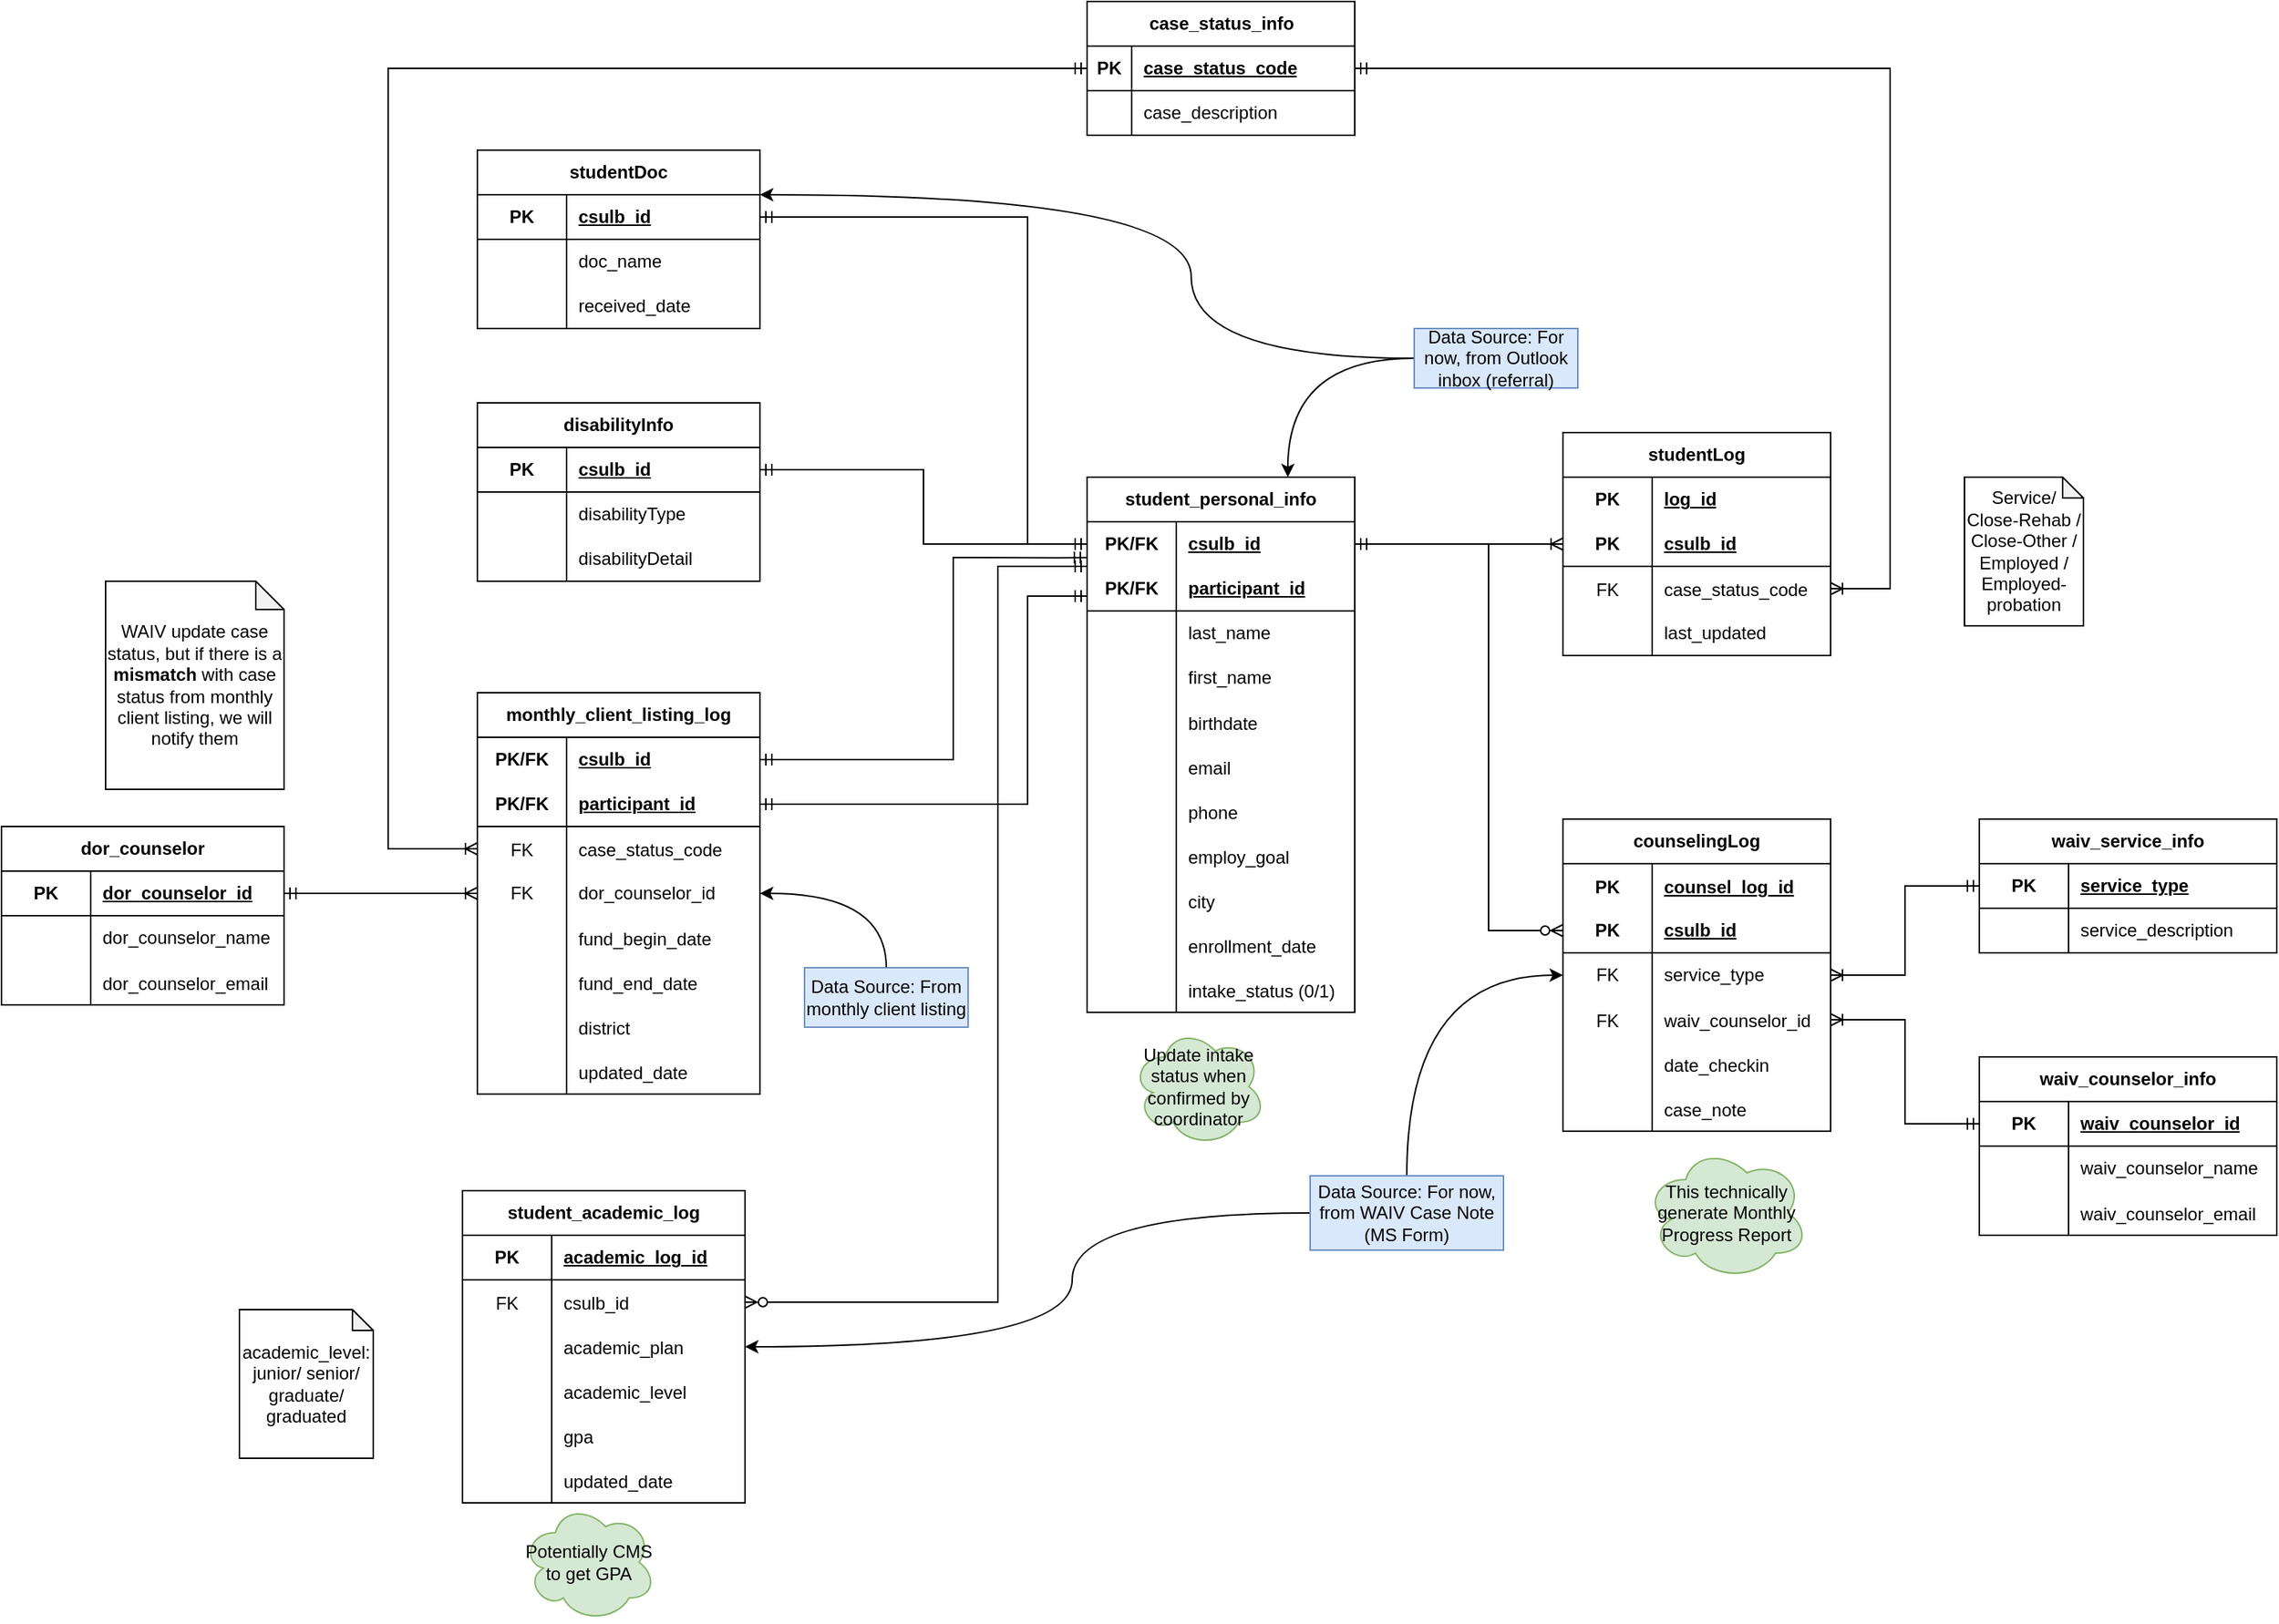 <mxfile version="26.2.13">
  <diagram name="Page-1" id="kirE0UwisY-zNVzoG6ob">
    <mxGraphModel dx="2879" dy="2223" grid="1" gridSize="10" guides="1" tooltips="1" connect="1" arrows="1" fold="1" page="1" pageScale="1" pageWidth="850" pageHeight="1100" math="0" shadow="0">
      <root>
        <mxCell id="0" />
        <mxCell id="1" parent="0" />
        <mxCell id="X6gW5CawiSHSDgtVZ-MW-17" value="student_personal_info" style="shape=table;startSize=30;container=1;collapsible=1;childLayout=tableLayout;fixedRows=1;rowLines=0;fontStyle=1;align=center;resizeLast=1;html=1;whiteSpace=wrap;" parent="1" vertex="1">
          <mxGeometry x="-20" y="270" width="180" height="360" as="geometry" />
        </mxCell>
        <mxCell id="X6gW5CawiSHSDgtVZ-MW-18" value="" style="shape=tableRow;horizontal=0;startSize=0;swimlaneHead=0;swimlaneBody=0;fillColor=none;collapsible=0;dropTarget=0;points=[[0,0.5],[1,0.5]];portConstraint=eastwest;top=0;left=0;right=0;bottom=0;html=1;" parent="X6gW5CawiSHSDgtVZ-MW-17" vertex="1">
          <mxGeometry y="30" width="180" height="30" as="geometry" />
        </mxCell>
        <mxCell id="X6gW5CawiSHSDgtVZ-MW-19" value="PK/FK" style="shape=partialRectangle;connectable=0;fillColor=none;top=0;left=0;bottom=0;right=0;fontStyle=1;overflow=hidden;html=1;whiteSpace=wrap;" parent="X6gW5CawiSHSDgtVZ-MW-18" vertex="1">
          <mxGeometry width="60" height="30" as="geometry">
            <mxRectangle width="60" height="30" as="alternateBounds" />
          </mxGeometry>
        </mxCell>
        <mxCell id="X6gW5CawiSHSDgtVZ-MW-20" value="csulb_id" style="shape=partialRectangle;connectable=0;fillColor=none;top=0;left=0;bottom=0;right=0;align=left;spacingLeft=6;fontStyle=5;overflow=hidden;html=1;whiteSpace=wrap;" parent="X6gW5CawiSHSDgtVZ-MW-18" vertex="1">
          <mxGeometry x="60" width="120" height="30" as="geometry">
            <mxRectangle width="120" height="30" as="alternateBounds" />
          </mxGeometry>
        </mxCell>
        <mxCell id="X6gW5CawiSHSDgtVZ-MW-21" value="" style="shape=tableRow;horizontal=0;startSize=0;swimlaneHead=0;swimlaneBody=0;fillColor=none;collapsible=0;dropTarget=0;points=[[0,0.5],[1,0.5]];portConstraint=eastwest;top=0;left=0;right=0;bottom=1;html=1;" parent="X6gW5CawiSHSDgtVZ-MW-17" vertex="1">
          <mxGeometry y="60" width="180" height="30" as="geometry" />
        </mxCell>
        <mxCell id="X6gW5CawiSHSDgtVZ-MW-22" value="PK/FK" style="shape=partialRectangle;connectable=0;fillColor=none;top=0;left=0;bottom=0;right=0;fontStyle=1;overflow=hidden;html=1;whiteSpace=wrap;" parent="X6gW5CawiSHSDgtVZ-MW-21" vertex="1">
          <mxGeometry width="60" height="30" as="geometry">
            <mxRectangle width="60" height="30" as="alternateBounds" />
          </mxGeometry>
        </mxCell>
        <mxCell id="X6gW5CawiSHSDgtVZ-MW-23" value="participant_id" style="shape=partialRectangle;connectable=0;fillColor=none;top=0;left=0;bottom=0;right=0;align=left;spacingLeft=6;fontStyle=5;overflow=hidden;html=1;whiteSpace=wrap;" parent="X6gW5CawiSHSDgtVZ-MW-21" vertex="1">
          <mxGeometry x="60" width="120" height="30" as="geometry">
            <mxRectangle width="120" height="30" as="alternateBounds" />
          </mxGeometry>
        </mxCell>
        <mxCell id="X6gW5CawiSHSDgtVZ-MW-24" value="" style="shape=tableRow;horizontal=0;startSize=0;swimlaneHead=0;swimlaneBody=0;fillColor=none;collapsible=0;dropTarget=0;points=[[0,0.5],[1,0.5]];portConstraint=eastwest;top=0;left=0;right=0;bottom=0;html=1;" parent="X6gW5CawiSHSDgtVZ-MW-17" vertex="1">
          <mxGeometry y="90" width="180" height="30" as="geometry" />
        </mxCell>
        <mxCell id="X6gW5CawiSHSDgtVZ-MW-25" value="" style="shape=partialRectangle;connectable=0;fillColor=none;top=0;left=0;bottom=0;right=0;editable=1;overflow=hidden;html=1;whiteSpace=wrap;" parent="X6gW5CawiSHSDgtVZ-MW-24" vertex="1">
          <mxGeometry width="60" height="30" as="geometry">
            <mxRectangle width="60" height="30" as="alternateBounds" />
          </mxGeometry>
        </mxCell>
        <mxCell id="X6gW5CawiSHSDgtVZ-MW-26" value="last_name" style="shape=partialRectangle;connectable=0;fillColor=none;top=0;left=0;bottom=0;right=0;align=left;spacingLeft=6;overflow=hidden;html=1;whiteSpace=wrap;" parent="X6gW5CawiSHSDgtVZ-MW-24" vertex="1">
          <mxGeometry x="60" width="120" height="30" as="geometry">
            <mxRectangle width="120" height="30" as="alternateBounds" />
          </mxGeometry>
        </mxCell>
        <mxCell id="X6gW5CawiSHSDgtVZ-MW-27" value="" style="shape=tableRow;horizontal=0;startSize=0;swimlaneHead=0;swimlaneBody=0;fillColor=none;collapsible=0;dropTarget=0;points=[[0,0.5],[1,0.5]];portConstraint=eastwest;top=0;left=0;right=0;bottom=0;html=1;" parent="X6gW5CawiSHSDgtVZ-MW-17" vertex="1">
          <mxGeometry y="120" width="180" height="30" as="geometry" />
        </mxCell>
        <mxCell id="X6gW5CawiSHSDgtVZ-MW-28" value="" style="shape=partialRectangle;connectable=0;fillColor=none;top=0;left=0;bottom=0;right=0;editable=1;overflow=hidden;html=1;whiteSpace=wrap;" parent="X6gW5CawiSHSDgtVZ-MW-27" vertex="1">
          <mxGeometry width="60" height="30" as="geometry">
            <mxRectangle width="60" height="30" as="alternateBounds" />
          </mxGeometry>
        </mxCell>
        <mxCell id="X6gW5CawiSHSDgtVZ-MW-29" value="first_name" style="shape=partialRectangle;connectable=0;fillColor=none;top=0;left=0;bottom=0;right=0;align=left;spacingLeft=6;overflow=hidden;html=1;whiteSpace=wrap;" parent="X6gW5CawiSHSDgtVZ-MW-27" vertex="1">
          <mxGeometry x="60" width="120" height="30" as="geometry">
            <mxRectangle width="120" height="30" as="alternateBounds" />
          </mxGeometry>
        </mxCell>
        <mxCell id="X6gW5CawiSHSDgtVZ-MW-30" value="" style="shape=tableRow;horizontal=0;startSize=0;swimlaneHead=0;swimlaneBody=0;fillColor=none;collapsible=0;dropTarget=0;points=[[0,0.5],[1,0.5]];portConstraint=eastwest;top=0;left=0;right=0;bottom=0;" parent="X6gW5CawiSHSDgtVZ-MW-17" vertex="1">
          <mxGeometry y="150" width="180" height="30" as="geometry" />
        </mxCell>
        <mxCell id="X6gW5CawiSHSDgtVZ-MW-31" value="" style="shape=partialRectangle;connectable=0;fillColor=none;top=0;left=0;bottom=0;right=0;editable=1;overflow=hidden;" parent="X6gW5CawiSHSDgtVZ-MW-30" vertex="1">
          <mxGeometry width="60" height="30" as="geometry">
            <mxRectangle width="60" height="30" as="alternateBounds" />
          </mxGeometry>
        </mxCell>
        <mxCell id="X6gW5CawiSHSDgtVZ-MW-32" value="birthdate" style="shape=partialRectangle;connectable=0;fillColor=none;top=0;left=0;bottom=0;right=0;align=left;spacingLeft=6;overflow=hidden;" parent="X6gW5CawiSHSDgtVZ-MW-30" vertex="1">
          <mxGeometry x="60" width="120" height="30" as="geometry">
            <mxRectangle width="120" height="30" as="alternateBounds" />
          </mxGeometry>
        </mxCell>
        <mxCell id="sULYzFUQG1kDuiVcvcB9-19" value="" style="shape=tableRow;horizontal=0;startSize=0;swimlaneHead=0;swimlaneBody=0;fillColor=none;collapsible=0;dropTarget=0;points=[[0,0.5],[1,0.5]];portConstraint=eastwest;top=0;left=0;right=0;bottom=0;" parent="X6gW5CawiSHSDgtVZ-MW-17" vertex="1">
          <mxGeometry y="180" width="180" height="30" as="geometry" />
        </mxCell>
        <mxCell id="sULYzFUQG1kDuiVcvcB9-20" value="" style="shape=partialRectangle;connectable=0;fillColor=none;top=0;left=0;bottom=0;right=0;editable=1;overflow=hidden;" parent="sULYzFUQG1kDuiVcvcB9-19" vertex="1">
          <mxGeometry width="60" height="30" as="geometry">
            <mxRectangle width="60" height="30" as="alternateBounds" />
          </mxGeometry>
        </mxCell>
        <mxCell id="sULYzFUQG1kDuiVcvcB9-21" value="email" style="shape=partialRectangle;connectable=0;fillColor=none;top=0;left=0;bottom=0;right=0;align=left;spacingLeft=6;overflow=hidden;" parent="sULYzFUQG1kDuiVcvcB9-19" vertex="1">
          <mxGeometry x="60" width="120" height="30" as="geometry">
            <mxRectangle width="120" height="30" as="alternateBounds" />
          </mxGeometry>
        </mxCell>
        <mxCell id="X6gW5CawiSHSDgtVZ-MW-36" value="" style="shape=tableRow;horizontal=0;startSize=0;swimlaneHead=0;swimlaneBody=0;fillColor=none;collapsible=0;dropTarget=0;points=[[0,0.5],[1,0.5]];portConstraint=eastwest;top=0;left=0;right=0;bottom=0;" parent="X6gW5CawiSHSDgtVZ-MW-17" vertex="1">
          <mxGeometry y="210" width="180" height="30" as="geometry" />
        </mxCell>
        <mxCell id="X6gW5CawiSHSDgtVZ-MW-37" value="" style="shape=partialRectangle;connectable=0;fillColor=none;top=0;left=0;bottom=0;right=0;editable=1;overflow=hidden;" parent="X6gW5CawiSHSDgtVZ-MW-36" vertex="1">
          <mxGeometry width="60" height="30" as="geometry">
            <mxRectangle width="60" height="30" as="alternateBounds" />
          </mxGeometry>
        </mxCell>
        <mxCell id="X6gW5CawiSHSDgtVZ-MW-38" value="phone" style="shape=partialRectangle;connectable=0;fillColor=none;top=0;left=0;bottom=0;right=0;align=left;spacingLeft=6;overflow=hidden;" parent="X6gW5CawiSHSDgtVZ-MW-36" vertex="1">
          <mxGeometry x="60" width="120" height="30" as="geometry">
            <mxRectangle width="120" height="30" as="alternateBounds" />
          </mxGeometry>
        </mxCell>
        <mxCell id="X6gW5CawiSHSDgtVZ-MW-218" value="" style="shape=tableRow;horizontal=0;startSize=0;swimlaneHead=0;swimlaneBody=0;fillColor=none;collapsible=0;dropTarget=0;points=[[0,0.5],[1,0.5]];portConstraint=eastwest;top=0;left=0;right=0;bottom=0;" parent="X6gW5CawiSHSDgtVZ-MW-17" vertex="1">
          <mxGeometry y="240" width="180" height="30" as="geometry" />
        </mxCell>
        <mxCell id="X6gW5CawiSHSDgtVZ-MW-219" value="" style="shape=partialRectangle;connectable=0;fillColor=none;top=0;left=0;bottom=0;right=0;editable=1;overflow=hidden;" parent="X6gW5CawiSHSDgtVZ-MW-218" vertex="1">
          <mxGeometry width="60" height="30" as="geometry">
            <mxRectangle width="60" height="30" as="alternateBounds" />
          </mxGeometry>
        </mxCell>
        <mxCell id="X6gW5CawiSHSDgtVZ-MW-220" value="employ_goal" style="shape=partialRectangle;connectable=0;fillColor=none;top=0;left=0;bottom=0;right=0;align=left;spacingLeft=6;overflow=hidden;" parent="X6gW5CawiSHSDgtVZ-MW-218" vertex="1">
          <mxGeometry x="60" width="120" height="30" as="geometry">
            <mxRectangle width="120" height="30" as="alternateBounds" />
          </mxGeometry>
        </mxCell>
        <mxCell id="X6gW5CawiSHSDgtVZ-MW-225" value="" style="shape=tableRow;horizontal=0;startSize=0;swimlaneHead=0;swimlaneBody=0;fillColor=none;collapsible=0;dropTarget=0;points=[[0,0.5],[1,0.5]];portConstraint=eastwest;top=0;left=0;right=0;bottom=0;" parent="X6gW5CawiSHSDgtVZ-MW-17" vertex="1">
          <mxGeometry y="270" width="180" height="30" as="geometry" />
        </mxCell>
        <mxCell id="X6gW5CawiSHSDgtVZ-MW-226" value="" style="shape=partialRectangle;connectable=0;fillColor=none;top=0;left=0;bottom=0;right=0;editable=1;overflow=hidden;" parent="X6gW5CawiSHSDgtVZ-MW-225" vertex="1">
          <mxGeometry width="60" height="30" as="geometry">
            <mxRectangle width="60" height="30" as="alternateBounds" />
          </mxGeometry>
        </mxCell>
        <mxCell id="X6gW5CawiSHSDgtVZ-MW-227" value="city" style="shape=partialRectangle;connectable=0;fillColor=none;top=0;left=0;bottom=0;right=0;align=left;spacingLeft=6;overflow=hidden;" parent="X6gW5CawiSHSDgtVZ-MW-225" vertex="1">
          <mxGeometry x="60" width="120" height="30" as="geometry">
            <mxRectangle width="120" height="30" as="alternateBounds" />
          </mxGeometry>
        </mxCell>
        <mxCell id="X6gW5CawiSHSDgtVZ-MW-68" value="" style="shape=tableRow;horizontal=0;startSize=0;swimlaneHead=0;swimlaneBody=0;fillColor=none;collapsible=0;dropTarget=0;points=[[0,0.5],[1,0.5]];portConstraint=eastwest;top=0;left=0;right=0;bottom=0;" parent="X6gW5CawiSHSDgtVZ-MW-17" vertex="1">
          <mxGeometry y="300" width="180" height="30" as="geometry" />
        </mxCell>
        <mxCell id="X6gW5CawiSHSDgtVZ-MW-69" value="" style="shape=partialRectangle;connectable=0;fillColor=none;top=0;left=0;bottom=0;right=0;editable=1;overflow=hidden;" parent="X6gW5CawiSHSDgtVZ-MW-68" vertex="1">
          <mxGeometry width="60" height="30" as="geometry">
            <mxRectangle width="60" height="30" as="alternateBounds" />
          </mxGeometry>
        </mxCell>
        <mxCell id="X6gW5CawiSHSDgtVZ-MW-70" value="enrollment_date" style="shape=partialRectangle;connectable=0;fillColor=none;top=0;left=0;bottom=0;right=0;align=left;spacingLeft=6;overflow=hidden;" parent="X6gW5CawiSHSDgtVZ-MW-68" vertex="1">
          <mxGeometry x="60" width="120" height="30" as="geometry">
            <mxRectangle width="120" height="30" as="alternateBounds" />
          </mxGeometry>
        </mxCell>
        <mxCell id="sULYzFUQG1kDuiVcvcB9-106" value="" style="shape=tableRow;horizontal=0;startSize=0;swimlaneHead=0;swimlaneBody=0;fillColor=none;collapsible=0;dropTarget=0;points=[[0,0.5],[1,0.5]];portConstraint=eastwest;top=0;left=0;right=0;bottom=0;" parent="X6gW5CawiSHSDgtVZ-MW-17" vertex="1">
          <mxGeometry y="330" width="180" height="30" as="geometry" />
        </mxCell>
        <mxCell id="sULYzFUQG1kDuiVcvcB9-107" value="" style="shape=partialRectangle;connectable=0;fillColor=none;top=0;left=0;bottom=0;right=0;editable=1;overflow=hidden;" parent="sULYzFUQG1kDuiVcvcB9-106" vertex="1">
          <mxGeometry width="60" height="30" as="geometry">
            <mxRectangle width="60" height="30" as="alternateBounds" />
          </mxGeometry>
        </mxCell>
        <mxCell id="sULYzFUQG1kDuiVcvcB9-108" value="intake_status (0/1)" style="shape=partialRectangle;connectable=0;fillColor=none;top=0;left=0;bottom=0;right=0;align=left;spacingLeft=6;overflow=hidden;" parent="sULYzFUQG1kDuiVcvcB9-106" vertex="1">
          <mxGeometry x="60" width="120" height="30" as="geometry">
            <mxRectangle width="120" height="30" as="alternateBounds" />
          </mxGeometry>
        </mxCell>
        <mxCell id="X6gW5CawiSHSDgtVZ-MW-42" value="case_status_info" style="shape=table;startSize=30;container=1;collapsible=1;childLayout=tableLayout;fixedRows=1;rowLines=0;fontStyle=1;align=center;resizeLast=1;html=1;" parent="1" vertex="1">
          <mxGeometry x="-20" y="-50" width="180" height="90" as="geometry" />
        </mxCell>
        <mxCell id="X6gW5CawiSHSDgtVZ-MW-43" value="" style="shape=tableRow;horizontal=0;startSize=0;swimlaneHead=0;swimlaneBody=0;fillColor=none;collapsible=0;dropTarget=0;points=[[0,0.5],[1,0.5]];portConstraint=eastwest;top=0;left=0;right=0;bottom=1;" parent="X6gW5CawiSHSDgtVZ-MW-42" vertex="1">
          <mxGeometry y="30" width="180" height="30" as="geometry" />
        </mxCell>
        <mxCell id="X6gW5CawiSHSDgtVZ-MW-44" value="PK" style="shape=partialRectangle;connectable=0;fillColor=none;top=0;left=0;bottom=0;right=0;fontStyle=1;overflow=hidden;whiteSpace=wrap;html=1;" parent="X6gW5CawiSHSDgtVZ-MW-43" vertex="1">
          <mxGeometry width="30" height="30" as="geometry">
            <mxRectangle width="30" height="30" as="alternateBounds" />
          </mxGeometry>
        </mxCell>
        <mxCell id="X6gW5CawiSHSDgtVZ-MW-45" value="case_status_code" style="shape=partialRectangle;connectable=0;fillColor=none;top=0;left=0;bottom=0;right=0;align=left;spacingLeft=6;fontStyle=5;overflow=hidden;whiteSpace=wrap;html=1;" parent="X6gW5CawiSHSDgtVZ-MW-43" vertex="1">
          <mxGeometry x="30" width="150" height="30" as="geometry">
            <mxRectangle width="150" height="30" as="alternateBounds" />
          </mxGeometry>
        </mxCell>
        <mxCell id="X6gW5CawiSHSDgtVZ-MW-46" value="" style="shape=tableRow;horizontal=0;startSize=0;swimlaneHead=0;swimlaneBody=0;fillColor=none;collapsible=0;dropTarget=0;points=[[0,0.5],[1,0.5]];portConstraint=eastwest;top=0;left=0;right=0;bottom=0;" parent="X6gW5CawiSHSDgtVZ-MW-42" vertex="1">
          <mxGeometry y="60" width="180" height="30" as="geometry" />
        </mxCell>
        <mxCell id="X6gW5CawiSHSDgtVZ-MW-47" value="" style="shape=partialRectangle;connectable=0;fillColor=none;top=0;left=0;bottom=0;right=0;editable=1;overflow=hidden;whiteSpace=wrap;html=1;" parent="X6gW5CawiSHSDgtVZ-MW-46" vertex="1">
          <mxGeometry width="30" height="30" as="geometry">
            <mxRectangle width="30" height="30" as="alternateBounds" />
          </mxGeometry>
        </mxCell>
        <mxCell id="X6gW5CawiSHSDgtVZ-MW-48" value="case_description" style="shape=partialRectangle;connectable=0;fillColor=none;top=0;left=0;bottom=0;right=0;align=left;spacingLeft=6;overflow=hidden;whiteSpace=wrap;html=1;" parent="X6gW5CawiSHSDgtVZ-MW-46" vertex="1">
          <mxGeometry x="30" width="150" height="30" as="geometry">
            <mxRectangle width="150" height="30" as="alternateBounds" />
          </mxGeometry>
        </mxCell>
        <mxCell id="X6gW5CawiSHSDgtVZ-MW-81" value="disabilityInfo" style="shape=table;startSize=30;container=1;collapsible=1;childLayout=tableLayout;fixedRows=1;rowLines=0;fontStyle=1;align=center;resizeLast=1;html=1;whiteSpace=wrap;" parent="1" vertex="1">
          <mxGeometry x="-430" y="220" width="190" height="120" as="geometry" />
        </mxCell>
        <mxCell id="X6gW5CawiSHSDgtVZ-MW-85" value="" style="shape=tableRow;horizontal=0;startSize=0;swimlaneHead=0;swimlaneBody=0;fillColor=none;collapsible=0;dropTarget=0;points=[[0,0.5],[1,0.5]];portConstraint=eastwest;top=0;left=0;right=0;bottom=1;html=1;" parent="X6gW5CawiSHSDgtVZ-MW-81" vertex="1">
          <mxGeometry y="30" width="190" height="30" as="geometry" />
        </mxCell>
        <mxCell id="X6gW5CawiSHSDgtVZ-MW-86" value="PK" style="shape=partialRectangle;connectable=0;fillColor=none;top=0;left=0;bottom=0;right=0;fontStyle=1;overflow=hidden;html=1;whiteSpace=wrap;" parent="X6gW5CawiSHSDgtVZ-MW-85" vertex="1">
          <mxGeometry width="60" height="30" as="geometry">
            <mxRectangle width="60" height="30" as="alternateBounds" />
          </mxGeometry>
        </mxCell>
        <mxCell id="X6gW5CawiSHSDgtVZ-MW-87" value="csulb_id" style="shape=partialRectangle;connectable=0;fillColor=none;top=0;left=0;bottom=0;right=0;align=left;spacingLeft=6;fontStyle=5;overflow=hidden;html=1;whiteSpace=wrap;" parent="X6gW5CawiSHSDgtVZ-MW-85" vertex="1">
          <mxGeometry x="60" width="130" height="30" as="geometry">
            <mxRectangle width="130" height="30" as="alternateBounds" />
          </mxGeometry>
        </mxCell>
        <mxCell id="X6gW5CawiSHSDgtVZ-MW-88" value="" style="shape=tableRow;horizontal=0;startSize=0;swimlaneHead=0;swimlaneBody=0;fillColor=none;collapsible=0;dropTarget=0;points=[[0,0.5],[1,0.5]];portConstraint=eastwest;top=0;left=0;right=0;bottom=0;html=1;" parent="X6gW5CawiSHSDgtVZ-MW-81" vertex="1">
          <mxGeometry y="60" width="190" height="30" as="geometry" />
        </mxCell>
        <mxCell id="X6gW5CawiSHSDgtVZ-MW-89" value="" style="shape=partialRectangle;connectable=0;fillColor=none;top=0;left=0;bottom=0;right=0;editable=1;overflow=hidden;html=1;whiteSpace=wrap;" parent="X6gW5CawiSHSDgtVZ-MW-88" vertex="1">
          <mxGeometry width="60" height="30" as="geometry">
            <mxRectangle width="60" height="30" as="alternateBounds" />
          </mxGeometry>
        </mxCell>
        <mxCell id="X6gW5CawiSHSDgtVZ-MW-90" value="disabilityType" style="shape=partialRectangle;connectable=0;fillColor=none;top=0;left=0;bottom=0;right=0;align=left;spacingLeft=6;overflow=hidden;html=1;whiteSpace=wrap;" parent="X6gW5CawiSHSDgtVZ-MW-88" vertex="1">
          <mxGeometry x="60" width="130" height="30" as="geometry">
            <mxRectangle width="130" height="30" as="alternateBounds" />
          </mxGeometry>
        </mxCell>
        <mxCell id="X6gW5CawiSHSDgtVZ-MW-91" value="" style="shape=tableRow;horizontal=0;startSize=0;swimlaneHead=0;swimlaneBody=0;fillColor=none;collapsible=0;dropTarget=0;points=[[0,0.5],[1,0.5]];portConstraint=eastwest;top=0;left=0;right=0;bottom=0;html=1;" parent="X6gW5CawiSHSDgtVZ-MW-81" vertex="1">
          <mxGeometry y="90" width="190" height="30" as="geometry" />
        </mxCell>
        <mxCell id="X6gW5CawiSHSDgtVZ-MW-92" value="" style="shape=partialRectangle;connectable=0;fillColor=none;top=0;left=0;bottom=0;right=0;editable=1;overflow=hidden;html=1;whiteSpace=wrap;" parent="X6gW5CawiSHSDgtVZ-MW-91" vertex="1">
          <mxGeometry width="60" height="30" as="geometry">
            <mxRectangle width="60" height="30" as="alternateBounds" />
          </mxGeometry>
        </mxCell>
        <mxCell id="X6gW5CawiSHSDgtVZ-MW-93" value="disabilityDetail" style="shape=partialRectangle;connectable=0;fillColor=none;top=0;left=0;bottom=0;right=0;align=left;spacingLeft=6;overflow=hidden;html=1;whiteSpace=wrap;" parent="X6gW5CawiSHSDgtVZ-MW-91" vertex="1">
          <mxGeometry x="60" width="130" height="30" as="geometry">
            <mxRectangle width="130" height="30" as="alternateBounds" />
          </mxGeometry>
        </mxCell>
        <mxCell id="X6gW5CawiSHSDgtVZ-MW-94" value="studentLog" style="shape=table;startSize=30;container=1;collapsible=1;childLayout=tableLayout;fixedRows=1;rowLines=0;fontStyle=1;align=center;resizeLast=1;html=1;whiteSpace=wrap;" parent="1" vertex="1">
          <mxGeometry x="300" y="240" width="180" height="150" as="geometry" />
        </mxCell>
        <mxCell id="X6gW5CawiSHSDgtVZ-MW-95" value="" style="shape=tableRow;horizontal=0;startSize=0;swimlaneHead=0;swimlaneBody=0;fillColor=none;collapsible=0;dropTarget=0;points=[[0,0.5],[1,0.5]];portConstraint=eastwest;top=0;left=0;right=0;bottom=0;html=1;" parent="X6gW5CawiSHSDgtVZ-MW-94" vertex="1">
          <mxGeometry y="30" width="180" height="30" as="geometry" />
        </mxCell>
        <mxCell id="X6gW5CawiSHSDgtVZ-MW-96" value="PK" style="shape=partialRectangle;connectable=0;fillColor=none;top=0;left=0;bottom=0;right=0;fontStyle=1;overflow=hidden;html=1;whiteSpace=wrap;" parent="X6gW5CawiSHSDgtVZ-MW-95" vertex="1">
          <mxGeometry width="60" height="30" as="geometry">
            <mxRectangle width="60" height="30" as="alternateBounds" />
          </mxGeometry>
        </mxCell>
        <mxCell id="X6gW5CawiSHSDgtVZ-MW-97" value="log_id" style="shape=partialRectangle;connectable=0;fillColor=none;top=0;left=0;bottom=0;right=0;align=left;spacingLeft=6;fontStyle=5;overflow=hidden;html=1;whiteSpace=wrap;" parent="X6gW5CawiSHSDgtVZ-MW-95" vertex="1">
          <mxGeometry x="60" width="120" height="30" as="geometry">
            <mxRectangle width="120" height="30" as="alternateBounds" />
          </mxGeometry>
        </mxCell>
        <mxCell id="X6gW5CawiSHSDgtVZ-MW-98" value="" style="shape=tableRow;horizontal=0;startSize=0;swimlaneHead=0;swimlaneBody=0;fillColor=none;collapsible=0;dropTarget=0;points=[[0,0.5],[1,0.5]];portConstraint=eastwest;top=0;left=0;right=0;bottom=1;html=1;" parent="X6gW5CawiSHSDgtVZ-MW-94" vertex="1">
          <mxGeometry y="60" width="180" height="30" as="geometry" />
        </mxCell>
        <mxCell id="X6gW5CawiSHSDgtVZ-MW-99" value="PK" style="shape=partialRectangle;connectable=0;fillColor=none;top=0;left=0;bottom=0;right=0;fontStyle=1;overflow=hidden;html=1;whiteSpace=wrap;" parent="X6gW5CawiSHSDgtVZ-MW-98" vertex="1">
          <mxGeometry width="60" height="30" as="geometry">
            <mxRectangle width="60" height="30" as="alternateBounds" />
          </mxGeometry>
        </mxCell>
        <mxCell id="X6gW5CawiSHSDgtVZ-MW-100" value="csulb_id" style="shape=partialRectangle;connectable=0;fillColor=none;top=0;left=0;bottom=0;right=0;align=left;spacingLeft=6;fontStyle=5;overflow=hidden;html=1;whiteSpace=wrap;" parent="X6gW5CawiSHSDgtVZ-MW-98" vertex="1">
          <mxGeometry x="60" width="120" height="30" as="geometry">
            <mxRectangle width="120" height="30" as="alternateBounds" />
          </mxGeometry>
        </mxCell>
        <mxCell id="X6gW5CawiSHSDgtVZ-MW-116" value="" style="shape=tableRow;horizontal=0;startSize=0;swimlaneHead=0;swimlaneBody=0;fillColor=none;collapsible=0;dropTarget=0;points=[[0,0.5],[1,0.5]];portConstraint=eastwest;top=0;left=0;right=0;bottom=0;" parent="X6gW5CawiSHSDgtVZ-MW-94" vertex="1">
          <mxGeometry y="90" width="180" height="30" as="geometry" />
        </mxCell>
        <mxCell id="X6gW5CawiSHSDgtVZ-MW-117" value="FK" style="shape=partialRectangle;connectable=0;fillColor=none;top=0;left=0;bottom=0;right=0;editable=1;overflow=hidden;" parent="X6gW5CawiSHSDgtVZ-MW-116" vertex="1">
          <mxGeometry width="60" height="30" as="geometry">
            <mxRectangle width="60" height="30" as="alternateBounds" />
          </mxGeometry>
        </mxCell>
        <mxCell id="X6gW5CawiSHSDgtVZ-MW-118" value="case_status_code" style="shape=partialRectangle;connectable=0;fillColor=none;top=0;left=0;bottom=0;right=0;align=left;spacingLeft=6;overflow=hidden;" parent="X6gW5CawiSHSDgtVZ-MW-116" vertex="1">
          <mxGeometry x="60" width="120" height="30" as="geometry">
            <mxRectangle width="120" height="30" as="alternateBounds" />
          </mxGeometry>
        </mxCell>
        <mxCell id="X6gW5CawiSHSDgtVZ-MW-101" value="" style="shape=tableRow;horizontal=0;startSize=0;swimlaneHead=0;swimlaneBody=0;fillColor=none;collapsible=0;dropTarget=0;points=[[0,0.5],[1,0.5]];portConstraint=eastwest;top=0;left=0;right=0;bottom=0;html=1;" parent="X6gW5CawiSHSDgtVZ-MW-94" vertex="1">
          <mxGeometry y="120" width="180" height="30" as="geometry" />
        </mxCell>
        <mxCell id="X6gW5CawiSHSDgtVZ-MW-102" value="" style="shape=partialRectangle;connectable=0;fillColor=none;top=0;left=0;bottom=0;right=0;editable=1;overflow=hidden;html=1;whiteSpace=wrap;" parent="X6gW5CawiSHSDgtVZ-MW-101" vertex="1">
          <mxGeometry width="60" height="30" as="geometry">
            <mxRectangle width="60" height="30" as="alternateBounds" />
          </mxGeometry>
        </mxCell>
        <mxCell id="X6gW5CawiSHSDgtVZ-MW-103" value="last_updated" style="shape=partialRectangle;connectable=0;fillColor=none;top=0;left=0;bottom=0;right=0;align=left;spacingLeft=6;overflow=hidden;html=1;whiteSpace=wrap;" parent="X6gW5CawiSHSDgtVZ-MW-101" vertex="1">
          <mxGeometry x="60" width="120" height="30" as="geometry">
            <mxRectangle width="120" height="30" as="alternateBounds" />
          </mxGeometry>
        </mxCell>
        <mxCell id="X6gW5CawiSHSDgtVZ-MW-137" value="counselingLog" style="shape=table;startSize=30;container=1;collapsible=1;childLayout=tableLayout;fixedRows=1;rowLines=0;fontStyle=1;align=center;resizeLast=1;html=1;whiteSpace=wrap;" parent="1" vertex="1">
          <mxGeometry x="300" y="500" width="180" height="210" as="geometry" />
        </mxCell>
        <mxCell id="X6gW5CawiSHSDgtVZ-MW-206" value="" style="shape=tableRow;horizontal=0;startSize=0;swimlaneHead=0;swimlaneBody=0;fillColor=none;collapsible=0;dropTarget=0;points=[[0,0.5],[1,0.5]];portConstraint=eastwest;top=0;left=0;right=0;bottom=0;" parent="X6gW5CawiSHSDgtVZ-MW-137" vertex="1">
          <mxGeometry y="30" width="180" height="30" as="geometry" />
        </mxCell>
        <mxCell id="X6gW5CawiSHSDgtVZ-MW-207" value="PK" style="shape=partialRectangle;connectable=0;fillColor=none;top=0;left=0;bottom=0;right=0;editable=1;overflow=hidden;fontStyle=1" parent="X6gW5CawiSHSDgtVZ-MW-206" vertex="1">
          <mxGeometry width="60" height="30" as="geometry">
            <mxRectangle width="60" height="30" as="alternateBounds" />
          </mxGeometry>
        </mxCell>
        <mxCell id="X6gW5CawiSHSDgtVZ-MW-208" value="counsel_log_id" style="shape=partialRectangle;connectable=0;fillColor=none;top=0;left=0;bottom=0;right=0;align=left;spacingLeft=6;overflow=hidden;fontStyle=5" parent="X6gW5CawiSHSDgtVZ-MW-206" vertex="1">
          <mxGeometry x="60" width="120" height="30" as="geometry">
            <mxRectangle width="120" height="30" as="alternateBounds" />
          </mxGeometry>
        </mxCell>
        <mxCell id="X6gW5CawiSHSDgtVZ-MW-141" value="" style="shape=tableRow;horizontal=0;startSize=0;swimlaneHead=0;swimlaneBody=0;fillColor=none;collapsible=0;dropTarget=0;points=[[0,0.5],[1,0.5]];portConstraint=eastwest;top=0;left=0;right=0;bottom=1;html=1;" parent="X6gW5CawiSHSDgtVZ-MW-137" vertex="1">
          <mxGeometry y="60" width="180" height="30" as="geometry" />
        </mxCell>
        <mxCell id="X6gW5CawiSHSDgtVZ-MW-142" value="PK" style="shape=partialRectangle;connectable=0;fillColor=none;top=0;left=0;bottom=0;right=0;fontStyle=1;overflow=hidden;html=1;whiteSpace=wrap;" parent="X6gW5CawiSHSDgtVZ-MW-141" vertex="1">
          <mxGeometry width="60" height="30" as="geometry">
            <mxRectangle width="60" height="30" as="alternateBounds" />
          </mxGeometry>
        </mxCell>
        <mxCell id="X6gW5CawiSHSDgtVZ-MW-143" value="csulb_id" style="shape=partialRectangle;connectable=0;fillColor=none;top=0;left=0;bottom=0;right=0;align=left;spacingLeft=6;fontStyle=5;overflow=hidden;html=1;whiteSpace=wrap;" parent="X6gW5CawiSHSDgtVZ-MW-141" vertex="1">
          <mxGeometry x="60" width="120" height="30" as="geometry">
            <mxRectangle width="120" height="30" as="alternateBounds" />
          </mxGeometry>
        </mxCell>
        <mxCell id="X6gW5CawiSHSDgtVZ-MW-144" value="" style="shape=tableRow;horizontal=0;startSize=0;swimlaneHead=0;swimlaneBody=0;fillColor=none;collapsible=0;dropTarget=0;points=[[0,0.5],[1,0.5]];portConstraint=eastwest;top=0;left=0;right=0;bottom=0;html=1;" parent="X6gW5CawiSHSDgtVZ-MW-137" vertex="1">
          <mxGeometry y="90" width="180" height="30" as="geometry" />
        </mxCell>
        <mxCell id="X6gW5CawiSHSDgtVZ-MW-145" value="FK" style="shape=partialRectangle;connectable=0;fillColor=none;top=0;left=0;bottom=0;right=0;editable=1;overflow=hidden;html=1;whiteSpace=wrap;" parent="X6gW5CawiSHSDgtVZ-MW-144" vertex="1">
          <mxGeometry width="60" height="30" as="geometry">
            <mxRectangle width="60" height="30" as="alternateBounds" />
          </mxGeometry>
        </mxCell>
        <mxCell id="X6gW5CawiSHSDgtVZ-MW-146" value="service_type" style="shape=partialRectangle;connectable=0;fillColor=none;top=0;left=0;bottom=0;right=0;align=left;spacingLeft=6;overflow=hidden;html=1;whiteSpace=wrap;" parent="X6gW5CawiSHSDgtVZ-MW-144" vertex="1">
          <mxGeometry x="60" width="120" height="30" as="geometry">
            <mxRectangle width="120" height="30" as="alternateBounds" />
          </mxGeometry>
        </mxCell>
        <mxCell id="X6gW5CawiSHSDgtVZ-MW-147" value="" style="shape=tableRow;horizontal=0;startSize=0;swimlaneHead=0;swimlaneBody=0;fillColor=none;collapsible=0;dropTarget=0;points=[[0,0.5],[1,0.5]];portConstraint=eastwest;top=0;left=0;right=0;bottom=0;" parent="X6gW5CawiSHSDgtVZ-MW-137" vertex="1">
          <mxGeometry y="120" width="180" height="30" as="geometry" />
        </mxCell>
        <mxCell id="X6gW5CawiSHSDgtVZ-MW-148" value="FK" style="shape=partialRectangle;connectable=0;fillColor=none;top=0;left=0;bottom=0;right=0;editable=1;overflow=hidden;" parent="X6gW5CawiSHSDgtVZ-MW-147" vertex="1">
          <mxGeometry width="60" height="30" as="geometry">
            <mxRectangle width="60" height="30" as="alternateBounds" />
          </mxGeometry>
        </mxCell>
        <mxCell id="X6gW5CawiSHSDgtVZ-MW-149" value="waiv_counselor_id" style="shape=partialRectangle;connectable=0;fillColor=none;top=0;left=0;bottom=0;right=0;align=left;spacingLeft=6;overflow=hidden;" parent="X6gW5CawiSHSDgtVZ-MW-147" vertex="1">
          <mxGeometry x="60" width="120" height="30" as="geometry">
            <mxRectangle width="120" height="30" as="alternateBounds" />
          </mxGeometry>
        </mxCell>
        <mxCell id="X6gW5CawiSHSDgtVZ-MW-177" value="" style="shape=tableRow;horizontal=0;startSize=0;swimlaneHead=0;swimlaneBody=0;fillColor=none;collapsible=0;dropTarget=0;points=[[0,0.5],[1,0.5]];portConstraint=eastwest;top=0;left=0;right=0;bottom=0;" parent="X6gW5CawiSHSDgtVZ-MW-137" vertex="1">
          <mxGeometry y="150" width="180" height="30" as="geometry" />
        </mxCell>
        <mxCell id="X6gW5CawiSHSDgtVZ-MW-178" value="" style="shape=partialRectangle;connectable=0;fillColor=none;top=0;left=0;bottom=0;right=0;editable=1;overflow=hidden;" parent="X6gW5CawiSHSDgtVZ-MW-177" vertex="1">
          <mxGeometry width="60" height="30" as="geometry">
            <mxRectangle width="60" height="30" as="alternateBounds" />
          </mxGeometry>
        </mxCell>
        <mxCell id="X6gW5CawiSHSDgtVZ-MW-179" value="date_checkin" style="shape=partialRectangle;connectable=0;fillColor=none;top=0;left=0;bottom=0;right=0;align=left;spacingLeft=6;overflow=hidden;" parent="X6gW5CawiSHSDgtVZ-MW-177" vertex="1">
          <mxGeometry x="60" width="120" height="30" as="geometry">
            <mxRectangle width="120" height="30" as="alternateBounds" />
          </mxGeometry>
        </mxCell>
        <mxCell id="X6gW5CawiSHSDgtVZ-MW-156" value="" style="shape=tableRow;horizontal=0;startSize=0;swimlaneHead=0;swimlaneBody=0;fillColor=none;collapsible=0;dropTarget=0;points=[[0,0.5],[1,0.5]];portConstraint=eastwest;top=0;left=0;right=0;bottom=0;" parent="X6gW5CawiSHSDgtVZ-MW-137" vertex="1">
          <mxGeometry y="180" width="180" height="30" as="geometry" />
        </mxCell>
        <mxCell id="X6gW5CawiSHSDgtVZ-MW-157" value="" style="shape=partialRectangle;connectable=0;fillColor=none;top=0;left=0;bottom=0;right=0;editable=1;overflow=hidden;" parent="X6gW5CawiSHSDgtVZ-MW-156" vertex="1">
          <mxGeometry width="60" height="30" as="geometry">
            <mxRectangle width="60" height="30" as="alternateBounds" />
          </mxGeometry>
        </mxCell>
        <mxCell id="X6gW5CawiSHSDgtVZ-MW-158" value="case_note" style="shape=partialRectangle;connectable=0;fillColor=none;top=0;left=0;bottom=0;right=0;align=left;spacingLeft=6;overflow=hidden;" parent="X6gW5CawiSHSDgtVZ-MW-156" vertex="1">
          <mxGeometry x="60" width="120" height="30" as="geometry">
            <mxRectangle width="120" height="30" as="alternateBounds" />
          </mxGeometry>
        </mxCell>
        <mxCell id="X6gW5CawiSHSDgtVZ-MW-159" value="waiv_service_info" style="shape=table;startSize=30;container=1;collapsible=1;childLayout=tableLayout;fixedRows=1;rowLines=0;fontStyle=1;align=center;resizeLast=1;html=1;whiteSpace=wrap;" parent="1" vertex="1">
          <mxGeometry x="580" y="500" width="200" height="90" as="geometry" />
        </mxCell>
        <mxCell id="X6gW5CawiSHSDgtVZ-MW-163" value="" style="shape=tableRow;horizontal=0;startSize=0;swimlaneHead=0;swimlaneBody=0;fillColor=none;collapsible=0;dropTarget=0;points=[[0,0.5],[1,0.5]];portConstraint=eastwest;top=0;left=0;right=0;bottom=1;html=1;" parent="X6gW5CawiSHSDgtVZ-MW-159" vertex="1">
          <mxGeometry y="30" width="200" height="30" as="geometry" />
        </mxCell>
        <mxCell id="X6gW5CawiSHSDgtVZ-MW-164" value="PK" style="shape=partialRectangle;connectable=0;fillColor=none;top=0;left=0;bottom=0;right=0;fontStyle=1;overflow=hidden;html=1;whiteSpace=wrap;" parent="X6gW5CawiSHSDgtVZ-MW-163" vertex="1">
          <mxGeometry width="60" height="30" as="geometry">
            <mxRectangle width="60" height="30" as="alternateBounds" />
          </mxGeometry>
        </mxCell>
        <mxCell id="X6gW5CawiSHSDgtVZ-MW-165" value="service_type" style="shape=partialRectangle;connectable=0;fillColor=none;top=0;left=0;bottom=0;right=0;align=left;spacingLeft=6;fontStyle=5;overflow=hidden;html=1;whiteSpace=wrap;" parent="X6gW5CawiSHSDgtVZ-MW-163" vertex="1">
          <mxGeometry x="60" width="140" height="30" as="geometry">
            <mxRectangle width="140" height="30" as="alternateBounds" />
          </mxGeometry>
        </mxCell>
        <mxCell id="X6gW5CawiSHSDgtVZ-MW-166" value="" style="shape=tableRow;horizontal=0;startSize=0;swimlaneHead=0;swimlaneBody=0;fillColor=none;collapsible=0;dropTarget=0;points=[[0,0.5],[1,0.5]];portConstraint=eastwest;top=0;left=0;right=0;bottom=0;html=1;" parent="X6gW5CawiSHSDgtVZ-MW-159" vertex="1">
          <mxGeometry y="60" width="200" height="30" as="geometry" />
        </mxCell>
        <mxCell id="X6gW5CawiSHSDgtVZ-MW-167" value="" style="shape=partialRectangle;connectable=0;fillColor=none;top=0;left=0;bottom=0;right=0;editable=1;overflow=hidden;html=1;whiteSpace=wrap;" parent="X6gW5CawiSHSDgtVZ-MW-166" vertex="1">
          <mxGeometry width="60" height="30" as="geometry">
            <mxRectangle width="60" height="30" as="alternateBounds" />
          </mxGeometry>
        </mxCell>
        <mxCell id="X6gW5CawiSHSDgtVZ-MW-168" value="service_description" style="shape=partialRectangle;connectable=0;fillColor=none;top=0;left=0;bottom=0;right=0;align=left;spacingLeft=6;overflow=hidden;html=1;whiteSpace=wrap;" parent="X6gW5CawiSHSDgtVZ-MW-166" vertex="1">
          <mxGeometry x="60" width="140" height="30" as="geometry">
            <mxRectangle width="140" height="30" as="alternateBounds" />
          </mxGeometry>
        </mxCell>
        <mxCell id="X6gW5CawiSHSDgtVZ-MW-175" style="edgeStyle=orthogonalEdgeStyle;rounded=0;orthogonalLoop=1;jettySize=auto;html=1;exitX=1;exitY=0.5;exitDx=0;exitDy=0;entryX=0;entryY=0.5;entryDx=0;entryDy=0;endArrow=ERmandOne;endFill=0;startArrow=ERoneToMany;startFill=0;" parent="1" source="X6gW5CawiSHSDgtVZ-MW-144" target="X6gW5CawiSHSDgtVZ-MW-163" edge="1">
          <mxGeometry relative="1" as="geometry" />
        </mxCell>
        <mxCell id="X6gW5CawiSHSDgtVZ-MW-180" value="waiv_counselor_info" style="shape=table;startSize=30;container=1;collapsible=1;childLayout=tableLayout;fixedRows=1;rowLines=0;fontStyle=1;align=center;resizeLast=1;html=1;whiteSpace=wrap;" parent="1" vertex="1">
          <mxGeometry x="580" y="660" width="200" height="120" as="geometry" />
        </mxCell>
        <mxCell id="X6gW5CawiSHSDgtVZ-MW-181" value="" style="shape=tableRow;horizontal=0;startSize=0;swimlaneHead=0;swimlaneBody=0;fillColor=none;collapsible=0;dropTarget=0;points=[[0,0.5],[1,0.5]];portConstraint=eastwest;top=0;left=0;right=0;bottom=1;html=1;" parent="X6gW5CawiSHSDgtVZ-MW-180" vertex="1">
          <mxGeometry y="30" width="200" height="30" as="geometry" />
        </mxCell>
        <mxCell id="X6gW5CawiSHSDgtVZ-MW-182" value="PK" style="shape=partialRectangle;connectable=0;fillColor=none;top=0;left=0;bottom=0;right=0;fontStyle=1;overflow=hidden;html=1;whiteSpace=wrap;" parent="X6gW5CawiSHSDgtVZ-MW-181" vertex="1">
          <mxGeometry width="60" height="30" as="geometry">
            <mxRectangle width="60" height="30" as="alternateBounds" />
          </mxGeometry>
        </mxCell>
        <mxCell id="X6gW5CawiSHSDgtVZ-MW-183" value="waiv_counselor_id" style="shape=partialRectangle;connectable=0;fillColor=none;top=0;left=0;bottom=0;right=0;align=left;spacingLeft=6;fontStyle=5;overflow=hidden;html=1;whiteSpace=wrap;" parent="X6gW5CawiSHSDgtVZ-MW-181" vertex="1">
          <mxGeometry x="60" width="140" height="30" as="geometry">
            <mxRectangle width="140" height="30" as="alternateBounds" />
          </mxGeometry>
        </mxCell>
        <mxCell id="X6gW5CawiSHSDgtVZ-MW-184" value="" style="shape=tableRow;horizontal=0;startSize=0;swimlaneHead=0;swimlaneBody=0;fillColor=none;collapsible=0;dropTarget=0;points=[[0,0.5],[1,0.5]];portConstraint=eastwest;top=0;left=0;right=0;bottom=0;html=1;" parent="X6gW5CawiSHSDgtVZ-MW-180" vertex="1">
          <mxGeometry y="60" width="200" height="30" as="geometry" />
        </mxCell>
        <mxCell id="X6gW5CawiSHSDgtVZ-MW-185" value="" style="shape=partialRectangle;connectable=0;fillColor=none;top=0;left=0;bottom=0;right=0;editable=1;overflow=hidden;html=1;whiteSpace=wrap;" parent="X6gW5CawiSHSDgtVZ-MW-184" vertex="1">
          <mxGeometry width="60" height="30" as="geometry">
            <mxRectangle width="60" height="30" as="alternateBounds" />
          </mxGeometry>
        </mxCell>
        <mxCell id="X6gW5CawiSHSDgtVZ-MW-186" value="waiv_counselor_name" style="shape=partialRectangle;connectable=0;fillColor=none;top=0;left=0;bottom=0;right=0;align=left;spacingLeft=6;overflow=hidden;html=1;whiteSpace=wrap;" parent="X6gW5CawiSHSDgtVZ-MW-184" vertex="1">
          <mxGeometry x="60" width="140" height="30" as="geometry">
            <mxRectangle width="140" height="30" as="alternateBounds" />
          </mxGeometry>
        </mxCell>
        <mxCell id="sULYzFUQG1kDuiVcvcB9-85" value="" style="shape=tableRow;horizontal=0;startSize=0;swimlaneHead=0;swimlaneBody=0;fillColor=none;collapsible=0;dropTarget=0;points=[[0,0.5],[1,0.5]];portConstraint=eastwest;top=0;left=0;right=0;bottom=0;" parent="X6gW5CawiSHSDgtVZ-MW-180" vertex="1">
          <mxGeometry y="90" width="200" height="30" as="geometry" />
        </mxCell>
        <mxCell id="sULYzFUQG1kDuiVcvcB9-86" value="" style="shape=partialRectangle;connectable=0;fillColor=none;top=0;left=0;bottom=0;right=0;editable=1;overflow=hidden;" parent="sULYzFUQG1kDuiVcvcB9-85" vertex="1">
          <mxGeometry width="60" height="30" as="geometry">
            <mxRectangle width="60" height="30" as="alternateBounds" />
          </mxGeometry>
        </mxCell>
        <mxCell id="sULYzFUQG1kDuiVcvcB9-87" value="waiv_counselor_email" style="shape=partialRectangle;connectable=0;fillColor=none;top=0;left=0;bottom=0;right=0;align=left;spacingLeft=6;overflow=hidden;" parent="sULYzFUQG1kDuiVcvcB9-85" vertex="1">
          <mxGeometry x="60" width="140" height="30" as="geometry">
            <mxRectangle width="140" height="30" as="alternateBounds" />
          </mxGeometry>
        </mxCell>
        <mxCell id="X6gW5CawiSHSDgtVZ-MW-187" style="edgeStyle=orthogonalEdgeStyle;rounded=0;orthogonalLoop=1;jettySize=auto;html=1;exitX=1;exitY=0.5;exitDx=0;exitDy=0;startArrow=ERoneToMany;startFill=0;endArrow=ERmandOne;endFill=0;" parent="1" source="X6gW5CawiSHSDgtVZ-MW-147" target="X6gW5CawiSHSDgtVZ-MW-181" edge="1">
          <mxGeometry relative="1" as="geometry" />
        </mxCell>
        <mxCell id="V42zjF6XX4sJsHXpQ7fE-1" style="edgeStyle=orthogonalEdgeStyle;rounded=0;orthogonalLoop=1;jettySize=auto;html=1;exitX=1;exitY=0.5;exitDx=0;exitDy=0;endArrow=ERoneToMany;endFill=0;startArrow=ERmandOne;startFill=0;entryX=1;entryY=0.5;entryDx=0;entryDy=0;" parent="1" source="X6gW5CawiSHSDgtVZ-MW-43" target="X6gW5CawiSHSDgtVZ-MW-116" edge="1">
          <mxGeometry relative="1" as="geometry">
            <Array as="points">
              <mxPoint x="520" y="-5" />
              <mxPoint x="520" y="345" />
            </Array>
          </mxGeometry>
        </mxCell>
        <mxCell id="V42zjF6XX4sJsHXpQ7fE-2" style="edgeStyle=orthogonalEdgeStyle;rounded=0;orthogonalLoop=1;jettySize=auto;html=1;exitX=1;exitY=0.5;exitDx=0;exitDy=0;entryX=0;entryY=0.5;entryDx=0;entryDy=0;endArrow=ERmandOne;endFill=0;startArrow=ERmandOne;startFill=0;" parent="1" source="X6gW5CawiSHSDgtVZ-MW-85" target="X6gW5CawiSHSDgtVZ-MW-18" edge="1">
          <mxGeometry relative="1" as="geometry">
            <mxPoint x="-140" y="315" as="sourcePoint" />
          </mxGeometry>
        </mxCell>
        <mxCell id="V42zjF6XX4sJsHXpQ7fE-5" style="edgeStyle=orthogonalEdgeStyle;rounded=0;orthogonalLoop=1;jettySize=auto;html=1;exitX=1;exitY=0.5;exitDx=0;exitDy=0;endArrow=ERzeroToMany;endFill=0;startArrow=ERmandOne;startFill=0;entryX=0;entryY=0.5;entryDx=0;entryDy=0;" parent="1" source="X6gW5CawiSHSDgtVZ-MW-18" target="X6gW5CawiSHSDgtVZ-MW-141" edge="1">
          <mxGeometry relative="1" as="geometry">
            <Array as="points">
              <mxPoint x="250" y="315" />
              <mxPoint x="250" y="575" />
            </Array>
            <mxPoint x="320" y="575" as="targetPoint" />
          </mxGeometry>
        </mxCell>
        <mxCell id="V42zjF6XX4sJsHXpQ7fE-6" style="edgeStyle=orthogonalEdgeStyle;rounded=0;orthogonalLoop=1;jettySize=auto;html=1;exitX=1;exitY=0.5;exitDx=0;exitDy=0;entryX=0;entryY=0.5;entryDx=0;entryDy=0;endArrow=ERoneToMany;endFill=0;startArrow=ERmandOne;startFill=0;" parent="1" source="X6gW5CawiSHSDgtVZ-MW-18" target="X6gW5CawiSHSDgtVZ-MW-98" edge="1">
          <mxGeometry relative="1" as="geometry">
            <Array as="points">
              <mxPoint x="290" y="315" />
              <mxPoint x="290" y="315" />
            </Array>
            <mxPoint x="320" y="345" as="targetPoint" />
          </mxGeometry>
        </mxCell>
        <mxCell id="sULYzFUQG1kDuiVcvcB9-1" value="monthly_client_listing_log" style="shape=table;startSize=30;container=1;collapsible=1;childLayout=tableLayout;fixedRows=1;rowLines=0;fontStyle=1;align=center;resizeLast=1;html=1;whiteSpace=wrap;" parent="1" vertex="1">
          <mxGeometry x="-430" y="415" width="190" height="270" as="geometry" />
        </mxCell>
        <mxCell id="sULYzFUQG1kDuiVcvcB9-2" value="" style="shape=tableRow;horizontal=0;startSize=0;swimlaneHead=0;swimlaneBody=0;fillColor=none;collapsible=0;dropTarget=0;points=[[0,0.5],[1,0.5]];portConstraint=eastwest;top=0;left=0;right=0;bottom=0;html=1;" parent="sULYzFUQG1kDuiVcvcB9-1" vertex="1">
          <mxGeometry y="30" width="190" height="30" as="geometry" />
        </mxCell>
        <mxCell id="sULYzFUQG1kDuiVcvcB9-3" value="PK/FK" style="shape=partialRectangle;connectable=0;fillColor=none;top=0;left=0;bottom=0;right=0;fontStyle=1;overflow=hidden;html=1;whiteSpace=wrap;" parent="sULYzFUQG1kDuiVcvcB9-2" vertex="1">
          <mxGeometry width="60" height="30" as="geometry">
            <mxRectangle width="60" height="30" as="alternateBounds" />
          </mxGeometry>
        </mxCell>
        <mxCell id="sULYzFUQG1kDuiVcvcB9-4" value="csulb_id" style="shape=partialRectangle;connectable=0;fillColor=none;top=0;left=0;bottom=0;right=0;align=left;spacingLeft=6;fontStyle=5;overflow=hidden;html=1;whiteSpace=wrap;" parent="sULYzFUQG1kDuiVcvcB9-2" vertex="1">
          <mxGeometry x="60" width="130" height="30" as="geometry">
            <mxRectangle width="130" height="30" as="alternateBounds" />
          </mxGeometry>
        </mxCell>
        <mxCell id="sULYzFUQG1kDuiVcvcB9-5" value="" style="shape=tableRow;horizontal=0;startSize=0;swimlaneHead=0;swimlaneBody=0;fillColor=none;collapsible=0;dropTarget=0;points=[[0,0.5],[1,0.5]];portConstraint=eastwest;top=0;left=0;right=0;bottom=1;html=1;" parent="sULYzFUQG1kDuiVcvcB9-1" vertex="1">
          <mxGeometry y="60" width="190" height="30" as="geometry" />
        </mxCell>
        <mxCell id="sULYzFUQG1kDuiVcvcB9-6" value="PK/FK" style="shape=partialRectangle;connectable=0;fillColor=none;top=0;left=0;bottom=0;right=0;fontStyle=1;overflow=hidden;html=1;whiteSpace=wrap;" parent="sULYzFUQG1kDuiVcvcB9-5" vertex="1">
          <mxGeometry width="60" height="30" as="geometry">
            <mxRectangle width="60" height="30" as="alternateBounds" />
          </mxGeometry>
        </mxCell>
        <mxCell id="sULYzFUQG1kDuiVcvcB9-7" value="participant_id" style="shape=partialRectangle;connectable=0;fillColor=none;top=0;left=0;bottom=0;right=0;align=left;spacingLeft=6;fontStyle=5;overflow=hidden;html=1;whiteSpace=wrap;" parent="sULYzFUQG1kDuiVcvcB9-5" vertex="1">
          <mxGeometry x="60" width="130" height="30" as="geometry">
            <mxRectangle width="130" height="30" as="alternateBounds" />
          </mxGeometry>
        </mxCell>
        <mxCell id="sULYzFUQG1kDuiVcvcB9-25" value="" style="shape=tableRow;horizontal=0;startSize=0;swimlaneHead=0;swimlaneBody=0;fillColor=none;collapsible=0;dropTarget=0;points=[[0,0.5],[1,0.5]];portConstraint=eastwest;top=0;left=0;right=0;bottom=0;" parent="sULYzFUQG1kDuiVcvcB9-1" vertex="1">
          <mxGeometry y="90" width="190" height="30" as="geometry" />
        </mxCell>
        <mxCell id="sULYzFUQG1kDuiVcvcB9-26" value="FK" style="shape=partialRectangle;connectable=0;fillColor=none;top=0;left=0;bottom=0;right=0;editable=1;overflow=hidden;" parent="sULYzFUQG1kDuiVcvcB9-25" vertex="1">
          <mxGeometry width="60" height="30" as="geometry">
            <mxRectangle width="60" height="30" as="alternateBounds" />
          </mxGeometry>
        </mxCell>
        <mxCell id="sULYzFUQG1kDuiVcvcB9-27" value="case_status_code" style="shape=partialRectangle;connectable=0;fillColor=none;top=0;left=0;bottom=0;right=0;align=left;spacingLeft=6;overflow=hidden;" parent="sULYzFUQG1kDuiVcvcB9-25" vertex="1">
          <mxGeometry x="60" width="130" height="30" as="geometry">
            <mxRectangle width="130" height="30" as="alternateBounds" />
          </mxGeometry>
        </mxCell>
        <mxCell id="sULYzFUQG1kDuiVcvcB9-8" value="" style="shape=tableRow;horizontal=0;startSize=0;swimlaneHead=0;swimlaneBody=0;fillColor=none;collapsible=0;dropTarget=0;points=[[0,0.5],[1,0.5]];portConstraint=eastwest;top=0;left=0;right=0;bottom=0;html=1;" parent="sULYzFUQG1kDuiVcvcB9-1" vertex="1">
          <mxGeometry y="120" width="190" height="30" as="geometry" />
        </mxCell>
        <mxCell id="sULYzFUQG1kDuiVcvcB9-9" value="FK" style="shape=partialRectangle;connectable=0;fillColor=none;top=0;left=0;bottom=0;right=0;editable=1;overflow=hidden;html=1;whiteSpace=wrap;" parent="sULYzFUQG1kDuiVcvcB9-8" vertex="1">
          <mxGeometry width="60" height="30" as="geometry">
            <mxRectangle width="60" height="30" as="alternateBounds" />
          </mxGeometry>
        </mxCell>
        <mxCell id="sULYzFUQG1kDuiVcvcB9-10" value="dor_counselor_id" style="shape=partialRectangle;connectable=0;fillColor=none;top=0;left=0;bottom=0;right=0;align=left;spacingLeft=6;overflow=hidden;html=1;whiteSpace=wrap;" parent="sULYzFUQG1kDuiVcvcB9-8" vertex="1">
          <mxGeometry x="60" width="130" height="30" as="geometry">
            <mxRectangle width="130" height="30" as="alternateBounds" />
          </mxGeometry>
        </mxCell>
        <mxCell id="sULYzFUQG1kDuiVcvcB9-29" value="" style="shape=tableRow;horizontal=0;startSize=0;swimlaneHead=0;swimlaneBody=0;fillColor=none;collapsible=0;dropTarget=0;points=[[0,0.5],[1,0.5]];portConstraint=eastwest;top=0;left=0;right=0;bottom=0;" parent="sULYzFUQG1kDuiVcvcB9-1" vertex="1">
          <mxGeometry y="150" width="190" height="30" as="geometry" />
        </mxCell>
        <mxCell id="sULYzFUQG1kDuiVcvcB9-30" value="" style="shape=partialRectangle;connectable=0;fillColor=none;top=0;left=0;bottom=0;right=0;editable=1;overflow=hidden;" parent="sULYzFUQG1kDuiVcvcB9-29" vertex="1">
          <mxGeometry width="60" height="30" as="geometry">
            <mxRectangle width="60" height="30" as="alternateBounds" />
          </mxGeometry>
        </mxCell>
        <mxCell id="sULYzFUQG1kDuiVcvcB9-31" value="fund_begin_date" style="shape=partialRectangle;connectable=0;fillColor=none;top=0;left=0;bottom=0;right=0;align=left;spacingLeft=6;overflow=hidden;" parent="sULYzFUQG1kDuiVcvcB9-29" vertex="1">
          <mxGeometry x="60" width="130" height="30" as="geometry">
            <mxRectangle width="130" height="30" as="alternateBounds" />
          </mxGeometry>
        </mxCell>
        <mxCell id="sULYzFUQG1kDuiVcvcB9-32" value="" style="shape=tableRow;horizontal=0;startSize=0;swimlaneHead=0;swimlaneBody=0;fillColor=none;collapsible=0;dropTarget=0;points=[[0,0.5],[1,0.5]];portConstraint=eastwest;top=0;left=0;right=0;bottom=0;" parent="sULYzFUQG1kDuiVcvcB9-1" vertex="1">
          <mxGeometry y="180" width="190" height="30" as="geometry" />
        </mxCell>
        <mxCell id="sULYzFUQG1kDuiVcvcB9-33" value="" style="shape=partialRectangle;connectable=0;fillColor=none;top=0;left=0;bottom=0;right=0;editable=1;overflow=hidden;" parent="sULYzFUQG1kDuiVcvcB9-32" vertex="1">
          <mxGeometry width="60" height="30" as="geometry">
            <mxRectangle width="60" height="30" as="alternateBounds" />
          </mxGeometry>
        </mxCell>
        <mxCell id="sULYzFUQG1kDuiVcvcB9-34" value="fund_end_date" style="shape=partialRectangle;connectable=0;fillColor=none;top=0;left=0;bottom=0;right=0;align=left;spacingLeft=6;overflow=hidden;" parent="sULYzFUQG1kDuiVcvcB9-32" vertex="1">
          <mxGeometry x="60" width="130" height="30" as="geometry">
            <mxRectangle width="130" height="30" as="alternateBounds" />
          </mxGeometry>
        </mxCell>
        <mxCell id="sULYzFUQG1kDuiVcvcB9-22" value="" style="shape=tableRow;horizontal=0;startSize=0;swimlaneHead=0;swimlaneBody=0;fillColor=none;collapsible=0;dropTarget=0;points=[[0,0.5],[1,0.5]];portConstraint=eastwest;top=0;left=0;right=0;bottom=0;" parent="sULYzFUQG1kDuiVcvcB9-1" vertex="1">
          <mxGeometry y="210" width="190" height="30" as="geometry" />
        </mxCell>
        <mxCell id="sULYzFUQG1kDuiVcvcB9-23" value="" style="shape=partialRectangle;connectable=0;fillColor=none;top=0;left=0;bottom=0;right=0;editable=1;overflow=hidden;" parent="sULYzFUQG1kDuiVcvcB9-22" vertex="1">
          <mxGeometry width="60" height="30" as="geometry">
            <mxRectangle width="60" height="30" as="alternateBounds" />
          </mxGeometry>
        </mxCell>
        <mxCell id="sULYzFUQG1kDuiVcvcB9-24" value="district" style="shape=partialRectangle;connectable=0;fillColor=none;top=0;left=0;bottom=0;right=0;align=left;spacingLeft=6;overflow=hidden;" parent="sULYzFUQG1kDuiVcvcB9-22" vertex="1">
          <mxGeometry x="60" width="130" height="30" as="geometry">
            <mxRectangle width="130" height="30" as="alternateBounds" />
          </mxGeometry>
        </mxCell>
        <mxCell id="sULYzFUQG1kDuiVcvcB9-135" value="" style="shape=tableRow;horizontal=0;startSize=0;swimlaneHead=0;swimlaneBody=0;fillColor=none;collapsible=0;dropTarget=0;points=[[0,0.5],[1,0.5]];portConstraint=eastwest;top=0;left=0;right=0;bottom=0;" parent="sULYzFUQG1kDuiVcvcB9-1" vertex="1">
          <mxGeometry y="240" width="190" height="30" as="geometry" />
        </mxCell>
        <mxCell id="sULYzFUQG1kDuiVcvcB9-136" value="" style="shape=partialRectangle;connectable=0;fillColor=none;top=0;left=0;bottom=0;right=0;editable=1;overflow=hidden;" parent="sULYzFUQG1kDuiVcvcB9-135" vertex="1">
          <mxGeometry width="60" height="30" as="geometry">
            <mxRectangle width="60" height="30" as="alternateBounds" />
          </mxGeometry>
        </mxCell>
        <mxCell id="sULYzFUQG1kDuiVcvcB9-137" value="updated_date" style="shape=partialRectangle;connectable=0;fillColor=none;top=0;left=0;bottom=0;right=0;align=left;spacingLeft=6;overflow=hidden;" parent="sULYzFUQG1kDuiVcvcB9-135" vertex="1">
          <mxGeometry x="60" width="130" height="30" as="geometry">
            <mxRectangle width="130" height="30" as="alternateBounds" />
          </mxGeometry>
        </mxCell>
        <mxCell id="sULYzFUQG1kDuiVcvcB9-14" style="edgeStyle=orthogonalEdgeStyle;rounded=0;orthogonalLoop=1;jettySize=auto;html=1;entryX=1;entryY=0.5;entryDx=0;entryDy=0;endArrow=ERmandOne;endFill=0;startArrow=ERmandOne;startFill=0;exitX=-0.003;exitY=0.805;exitDx=0;exitDy=0;exitPerimeter=0;" parent="1" source="X6gW5CawiSHSDgtVZ-MW-18" target="sULYzFUQG1kDuiVcvcB9-2" edge="1">
          <mxGeometry relative="1" as="geometry">
            <mxPoint x="-20" y="330" as="sourcePoint" />
            <Array as="points">
              <mxPoint x="-40" y="324" />
              <mxPoint x="-110" y="324" />
              <mxPoint x="-110" y="460" />
            </Array>
          </mxGeometry>
        </mxCell>
        <mxCell id="sULYzFUQG1kDuiVcvcB9-15" style="edgeStyle=orthogonalEdgeStyle;rounded=0;orthogonalLoop=1;jettySize=auto;html=1;entryX=1;entryY=0.5;entryDx=0;entryDy=0;endArrow=ERmandOne;endFill=0;startArrow=ERmandOne;startFill=0;" parent="1" target="sULYzFUQG1kDuiVcvcB9-5" edge="1">
          <mxGeometry relative="1" as="geometry">
            <mxPoint x="-20" y="350" as="sourcePoint" />
            <Array as="points">
              <mxPoint x="-60" y="350" />
              <mxPoint x="-60" y="490" />
            </Array>
          </mxGeometry>
        </mxCell>
        <mxCell id="sULYzFUQG1kDuiVcvcB9-28" style="edgeStyle=orthogonalEdgeStyle;rounded=0;orthogonalLoop=1;jettySize=auto;html=1;exitX=0;exitY=0.5;exitDx=0;exitDy=0;endArrow=ERmandOne;endFill=0;startArrow=ERoneToMany;startFill=0;entryX=0;entryY=0.5;entryDx=0;entryDy=0;" parent="1" source="sULYzFUQG1kDuiVcvcB9-25" target="X6gW5CawiSHSDgtVZ-MW-43" edge="1">
          <mxGeometry relative="1" as="geometry">
            <mxPoint x="-120" y="210" as="targetPoint" />
            <Array as="points">
              <mxPoint x="-490" y="520" />
              <mxPoint x="-490" y="-5" />
            </Array>
          </mxGeometry>
        </mxCell>
        <mxCell id="sULYzFUQG1kDuiVcvcB9-35" value="Service/&lt;div&gt;Close-Rehab / Close-Other / Employed / Employed-probation&lt;/div&gt;" style="shape=note;whiteSpace=wrap;html=1;backgroundOutline=1;darkOpacity=0.05;size=14;" parent="1" vertex="1">
          <mxGeometry x="570" y="270" width="80" height="100" as="geometry" />
        </mxCell>
        <mxCell id="sULYzFUQG1kDuiVcvcB9-37" style="edgeStyle=orthogonalEdgeStyle;rounded=0;orthogonalLoop=1;jettySize=auto;html=1;exitX=0.5;exitY=0;exitDx=0;exitDy=0;entryX=0;entryY=0.5;entryDx=0;entryDy=0;curved=1;" parent="1" source="sULYzFUQG1kDuiVcvcB9-36" target="X6gW5CawiSHSDgtVZ-MW-144" edge="1">
          <mxGeometry relative="1" as="geometry" />
        </mxCell>
        <mxCell id="sULYzFUQG1kDuiVcvcB9-78" style="edgeStyle=orthogonalEdgeStyle;rounded=0;orthogonalLoop=1;jettySize=auto;html=1;exitX=0;exitY=0.5;exitDx=0;exitDy=0;entryX=1;entryY=0.5;entryDx=0;entryDy=0;curved=1;" parent="1" source="sULYzFUQG1kDuiVcvcB9-36" target="sULYzFUQG1kDuiVcvcB9-63" edge="1">
          <mxGeometry relative="1" as="geometry">
            <Array as="points">
              <mxPoint x="-30" y="765" />
              <mxPoint x="-30" y="855" />
            </Array>
          </mxGeometry>
        </mxCell>
        <mxCell id="sULYzFUQG1kDuiVcvcB9-36" value="Data Source: For now, from WAIV Case Note (MS Form)" style="text;html=1;align=center;verticalAlign=middle;whiteSpace=wrap;rounded=0;fillColor=#dae8fc;strokeColor=#6c8ebf;" parent="1" vertex="1">
          <mxGeometry x="130" y="740" width="130" height="50" as="geometry" />
        </mxCell>
        <mxCell id="sULYzFUQG1kDuiVcvcB9-81" style="edgeStyle=orthogonalEdgeStyle;rounded=0;orthogonalLoop=1;jettySize=auto;html=1;exitX=0;exitY=0.5;exitDx=0;exitDy=0;curved=1;entryX=0.75;entryY=0;entryDx=0;entryDy=0;" parent="1" source="sULYzFUQG1kDuiVcvcB9-38" target="X6gW5CawiSHSDgtVZ-MW-17" edge="1">
          <mxGeometry relative="1" as="geometry" />
        </mxCell>
        <mxCell id="sULYzFUQG1kDuiVcvcB9-101" style="edgeStyle=orthogonalEdgeStyle;rounded=0;orthogonalLoop=1;jettySize=auto;html=1;exitX=0;exitY=0.5;exitDx=0;exitDy=0;entryX=1;entryY=0.25;entryDx=0;entryDy=0;curved=1;" parent="1" source="sULYzFUQG1kDuiVcvcB9-38" target="sULYzFUQG1kDuiVcvcB9-88" edge="1">
          <mxGeometry relative="1" as="geometry">
            <Array as="points">
              <mxPoint x="50" y="190" />
              <mxPoint x="50" y="80" />
            </Array>
          </mxGeometry>
        </mxCell>
        <mxCell id="sULYzFUQG1kDuiVcvcB9-38" value="Data Source: For now, from Outlook inbox (referral)" style="text;html=1;align=center;verticalAlign=middle;whiteSpace=wrap;rounded=0;fillColor=#dae8fc;strokeColor=#6c8ebf;" parent="1" vertex="1">
          <mxGeometry x="200" y="170" width="110" height="40" as="geometry" />
        </mxCell>
        <mxCell id="sULYzFUQG1kDuiVcvcB9-40" value="student_academic_log" style="shape=table;startSize=30;container=1;collapsible=1;childLayout=tableLayout;fixedRows=1;rowLines=0;fontStyle=1;align=center;resizeLast=1;html=1;whiteSpace=wrap;" parent="1" vertex="1">
          <mxGeometry x="-440" y="750" width="190" height="210" as="geometry" />
        </mxCell>
        <mxCell id="sULYzFUQG1kDuiVcvcB9-44" value="" style="shape=tableRow;horizontal=0;startSize=0;swimlaneHead=0;swimlaneBody=0;fillColor=none;collapsible=0;dropTarget=0;points=[[0,0.5],[1,0.5]];portConstraint=eastwest;top=0;left=0;right=0;bottom=1;html=1;" parent="sULYzFUQG1kDuiVcvcB9-40" vertex="1">
          <mxGeometry y="30" width="190" height="30" as="geometry" />
        </mxCell>
        <mxCell id="sULYzFUQG1kDuiVcvcB9-45" value="PK" style="shape=partialRectangle;connectable=0;fillColor=none;top=0;left=0;bottom=0;right=0;fontStyle=1;overflow=hidden;html=1;whiteSpace=wrap;" parent="sULYzFUQG1kDuiVcvcB9-44" vertex="1">
          <mxGeometry width="60" height="30" as="geometry">
            <mxRectangle width="60" height="30" as="alternateBounds" />
          </mxGeometry>
        </mxCell>
        <mxCell id="sULYzFUQG1kDuiVcvcB9-46" value="academic_log_id" style="shape=partialRectangle;connectable=0;fillColor=none;top=0;left=0;bottom=0;right=0;align=left;spacingLeft=6;fontStyle=5;overflow=hidden;html=1;whiteSpace=wrap;" parent="sULYzFUQG1kDuiVcvcB9-44" vertex="1">
          <mxGeometry x="60" width="130" height="30" as="geometry">
            <mxRectangle width="130" height="30" as="alternateBounds" />
          </mxGeometry>
        </mxCell>
        <mxCell id="sULYzFUQG1kDuiVcvcB9-47" value="" style="shape=tableRow;horizontal=0;startSize=0;swimlaneHead=0;swimlaneBody=0;fillColor=none;collapsible=0;dropTarget=0;points=[[0,0.5],[1,0.5]];portConstraint=eastwest;top=0;left=0;right=0;bottom=0;" parent="sULYzFUQG1kDuiVcvcB9-40" vertex="1">
          <mxGeometry y="60" width="190" height="30" as="geometry" />
        </mxCell>
        <mxCell id="sULYzFUQG1kDuiVcvcB9-48" value="FK" style="shape=partialRectangle;connectable=0;fillColor=none;top=0;left=0;bottom=0;right=0;editable=1;overflow=hidden;" parent="sULYzFUQG1kDuiVcvcB9-47" vertex="1">
          <mxGeometry width="60" height="30" as="geometry">
            <mxRectangle width="60" height="30" as="alternateBounds" />
          </mxGeometry>
        </mxCell>
        <mxCell id="sULYzFUQG1kDuiVcvcB9-49" value="csulb_id" style="shape=partialRectangle;connectable=0;fillColor=none;top=0;left=0;bottom=0;right=0;align=left;spacingLeft=6;overflow=hidden;" parent="sULYzFUQG1kDuiVcvcB9-47" vertex="1">
          <mxGeometry x="60" width="130" height="30" as="geometry">
            <mxRectangle width="130" height="30" as="alternateBounds" />
          </mxGeometry>
        </mxCell>
        <mxCell id="sULYzFUQG1kDuiVcvcB9-63" value="" style="shape=tableRow;horizontal=0;startSize=0;swimlaneHead=0;swimlaneBody=0;fillColor=none;collapsible=0;dropTarget=0;points=[[0,0.5],[1,0.5]];portConstraint=eastwest;top=0;left=0;right=0;bottom=0;" parent="sULYzFUQG1kDuiVcvcB9-40" vertex="1">
          <mxGeometry y="90" width="190" height="30" as="geometry" />
        </mxCell>
        <mxCell id="sULYzFUQG1kDuiVcvcB9-64" value="" style="shape=partialRectangle;connectable=0;fillColor=none;top=0;left=0;bottom=0;right=0;editable=1;overflow=hidden;" parent="sULYzFUQG1kDuiVcvcB9-63" vertex="1">
          <mxGeometry width="60" height="30" as="geometry">
            <mxRectangle width="60" height="30" as="alternateBounds" />
          </mxGeometry>
        </mxCell>
        <mxCell id="sULYzFUQG1kDuiVcvcB9-65" value="academic_plan" style="shape=partialRectangle;connectable=0;fillColor=none;top=0;left=0;bottom=0;right=0;align=left;spacingLeft=6;overflow=hidden;" parent="sULYzFUQG1kDuiVcvcB9-63" vertex="1">
          <mxGeometry x="60" width="130" height="30" as="geometry">
            <mxRectangle width="130" height="30" as="alternateBounds" />
          </mxGeometry>
        </mxCell>
        <mxCell id="sULYzFUQG1kDuiVcvcB9-66" value="" style="shape=tableRow;horizontal=0;startSize=0;swimlaneHead=0;swimlaneBody=0;fillColor=none;collapsible=0;dropTarget=0;points=[[0,0.5],[1,0.5]];portConstraint=eastwest;top=0;left=0;right=0;bottom=0;" parent="sULYzFUQG1kDuiVcvcB9-40" vertex="1">
          <mxGeometry y="120" width="190" height="30" as="geometry" />
        </mxCell>
        <mxCell id="sULYzFUQG1kDuiVcvcB9-67" value="" style="shape=partialRectangle;connectable=0;fillColor=none;top=0;left=0;bottom=0;right=0;editable=1;overflow=hidden;" parent="sULYzFUQG1kDuiVcvcB9-66" vertex="1">
          <mxGeometry width="60" height="30" as="geometry">
            <mxRectangle width="60" height="30" as="alternateBounds" />
          </mxGeometry>
        </mxCell>
        <mxCell id="sULYzFUQG1kDuiVcvcB9-68" value="academic_level" style="shape=partialRectangle;connectable=0;fillColor=none;top=0;left=0;bottom=0;right=0;align=left;spacingLeft=6;overflow=hidden;" parent="sULYzFUQG1kDuiVcvcB9-66" vertex="1">
          <mxGeometry x="60" width="130" height="30" as="geometry">
            <mxRectangle width="130" height="30" as="alternateBounds" />
          </mxGeometry>
        </mxCell>
        <mxCell id="sULYzFUQG1kDuiVcvcB9-53" value="" style="shape=tableRow;horizontal=0;startSize=0;swimlaneHead=0;swimlaneBody=0;fillColor=none;collapsible=0;dropTarget=0;points=[[0,0.5],[1,0.5]];portConstraint=eastwest;top=0;left=0;right=0;bottom=0;" parent="sULYzFUQG1kDuiVcvcB9-40" vertex="1">
          <mxGeometry y="150" width="190" height="30" as="geometry" />
        </mxCell>
        <mxCell id="sULYzFUQG1kDuiVcvcB9-54" value="" style="shape=partialRectangle;connectable=0;fillColor=none;top=0;left=0;bottom=0;right=0;editable=1;overflow=hidden;" parent="sULYzFUQG1kDuiVcvcB9-53" vertex="1">
          <mxGeometry width="60" height="30" as="geometry">
            <mxRectangle width="60" height="30" as="alternateBounds" />
          </mxGeometry>
        </mxCell>
        <mxCell id="sULYzFUQG1kDuiVcvcB9-55" value="gpa" style="shape=partialRectangle;connectable=0;fillColor=none;top=0;left=0;bottom=0;right=0;align=left;spacingLeft=6;overflow=hidden;" parent="sULYzFUQG1kDuiVcvcB9-53" vertex="1">
          <mxGeometry x="60" width="130" height="30" as="geometry">
            <mxRectangle width="130" height="30" as="alternateBounds" />
          </mxGeometry>
        </mxCell>
        <mxCell id="FyDuhb44f1_jWgOk5ylk-2" value="" style="shape=tableRow;horizontal=0;startSize=0;swimlaneHead=0;swimlaneBody=0;fillColor=none;collapsible=0;dropTarget=0;points=[[0,0.5],[1,0.5]];portConstraint=eastwest;top=0;left=0;right=0;bottom=0;" vertex="1" parent="sULYzFUQG1kDuiVcvcB9-40">
          <mxGeometry y="180" width="190" height="30" as="geometry" />
        </mxCell>
        <mxCell id="FyDuhb44f1_jWgOk5ylk-3" value="" style="shape=partialRectangle;connectable=0;fillColor=none;top=0;left=0;bottom=0;right=0;editable=1;overflow=hidden;" vertex="1" parent="FyDuhb44f1_jWgOk5ylk-2">
          <mxGeometry width="60" height="30" as="geometry">
            <mxRectangle width="60" height="30" as="alternateBounds" />
          </mxGeometry>
        </mxCell>
        <mxCell id="FyDuhb44f1_jWgOk5ylk-4" value="updated_date" style="shape=partialRectangle;connectable=0;fillColor=none;top=0;left=0;bottom=0;right=0;align=left;spacingLeft=6;overflow=hidden;" vertex="1" parent="FyDuhb44f1_jWgOk5ylk-2">
          <mxGeometry x="60" width="130" height="30" as="geometry">
            <mxRectangle width="130" height="30" as="alternateBounds" />
          </mxGeometry>
        </mxCell>
        <mxCell id="sULYzFUQG1kDuiVcvcB9-76" style="edgeStyle=orthogonalEdgeStyle;rounded=0;orthogonalLoop=1;jettySize=auto;html=1;exitX=1;exitY=0.5;exitDx=0;exitDy=0;endArrow=ERmandOne;endFill=0;startArrow=ERzeroToMany;startFill=0;" parent="1" source="sULYzFUQG1kDuiVcvcB9-47" target="X6gW5CawiSHSDgtVZ-MW-18" edge="1">
          <mxGeometry relative="1" as="geometry">
            <Array as="points">
              <mxPoint x="-80" y="825" />
              <mxPoint x="-80" y="330" />
            </Array>
          </mxGeometry>
        </mxCell>
        <mxCell id="sULYzFUQG1kDuiVcvcB9-80" style="edgeStyle=orthogonalEdgeStyle;rounded=0;orthogonalLoop=1;jettySize=auto;html=1;exitX=0.5;exitY=0;exitDx=0;exitDy=0;curved=1;" parent="1" source="sULYzFUQG1kDuiVcvcB9-79" target="sULYzFUQG1kDuiVcvcB9-8" edge="1">
          <mxGeometry relative="1" as="geometry" />
        </mxCell>
        <mxCell id="sULYzFUQG1kDuiVcvcB9-79" value="Data Source: From monthly client listing" style="text;html=1;align=center;verticalAlign=middle;whiteSpace=wrap;rounded=0;fillColor=#dae8fc;strokeColor=#6c8ebf;" parent="1" vertex="1">
          <mxGeometry x="-210" y="600" width="110" height="40" as="geometry" />
        </mxCell>
        <mxCell id="sULYzFUQG1kDuiVcvcB9-88" value="studentDoc" style="shape=table;startSize=30;container=1;collapsible=1;childLayout=tableLayout;fixedRows=1;rowLines=0;fontStyle=1;align=center;resizeLast=1;html=1;whiteSpace=wrap;" parent="1" vertex="1">
          <mxGeometry x="-430" y="50" width="190" height="120" as="geometry" />
        </mxCell>
        <mxCell id="sULYzFUQG1kDuiVcvcB9-89" value="" style="shape=tableRow;horizontal=0;startSize=0;swimlaneHead=0;swimlaneBody=0;fillColor=none;collapsible=0;dropTarget=0;points=[[0,0.5],[1,0.5]];portConstraint=eastwest;top=0;left=0;right=0;bottom=1;html=1;" parent="sULYzFUQG1kDuiVcvcB9-88" vertex="1">
          <mxGeometry y="30" width="190" height="30" as="geometry" />
        </mxCell>
        <mxCell id="sULYzFUQG1kDuiVcvcB9-90" value="PK" style="shape=partialRectangle;connectable=0;fillColor=none;top=0;left=0;bottom=0;right=0;fontStyle=1;overflow=hidden;html=1;whiteSpace=wrap;" parent="sULYzFUQG1kDuiVcvcB9-89" vertex="1">
          <mxGeometry width="60" height="30" as="geometry">
            <mxRectangle width="60" height="30" as="alternateBounds" />
          </mxGeometry>
        </mxCell>
        <mxCell id="sULYzFUQG1kDuiVcvcB9-91" value="csulb_id" style="shape=partialRectangle;connectable=0;fillColor=none;top=0;left=0;bottom=0;right=0;align=left;spacingLeft=6;fontStyle=5;overflow=hidden;html=1;whiteSpace=wrap;" parent="sULYzFUQG1kDuiVcvcB9-89" vertex="1">
          <mxGeometry x="60" width="130" height="30" as="geometry">
            <mxRectangle width="130" height="30" as="alternateBounds" />
          </mxGeometry>
        </mxCell>
        <mxCell id="sULYzFUQG1kDuiVcvcB9-92" value="" style="shape=tableRow;horizontal=0;startSize=0;swimlaneHead=0;swimlaneBody=0;fillColor=none;collapsible=0;dropTarget=0;points=[[0,0.5],[1,0.5]];portConstraint=eastwest;top=0;left=0;right=0;bottom=0;html=1;" parent="sULYzFUQG1kDuiVcvcB9-88" vertex="1">
          <mxGeometry y="60" width="190" height="30" as="geometry" />
        </mxCell>
        <mxCell id="sULYzFUQG1kDuiVcvcB9-93" value="" style="shape=partialRectangle;connectable=0;fillColor=none;top=0;left=0;bottom=0;right=0;editable=1;overflow=hidden;html=1;whiteSpace=wrap;" parent="sULYzFUQG1kDuiVcvcB9-92" vertex="1">
          <mxGeometry width="60" height="30" as="geometry">
            <mxRectangle width="60" height="30" as="alternateBounds" />
          </mxGeometry>
        </mxCell>
        <mxCell id="sULYzFUQG1kDuiVcvcB9-94" value="doc_name" style="shape=partialRectangle;connectable=0;fillColor=none;top=0;left=0;bottom=0;right=0;align=left;spacingLeft=6;overflow=hidden;html=1;whiteSpace=wrap;" parent="sULYzFUQG1kDuiVcvcB9-92" vertex="1">
          <mxGeometry x="60" width="130" height="30" as="geometry">
            <mxRectangle width="130" height="30" as="alternateBounds" />
          </mxGeometry>
        </mxCell>
        <mxCell id="sULYzFUQG1kDuiVcvcB9-95" value="" style="shape=tableRow;horizontal=0;startSize=0;swimlaneHead=0;swimlaneBody=0;fillColor=none;collapsible=0;dropTarget=0;points=[[0,0.5],[1,0.5]];portConstraint=eastwest;top=0;left=0;right=0;bottom=0;html=1;" parent="sULYzFUQG1kDuiVcvcB9-88" vertex="1">
          <mxGeometry y="90" width="190" height="30" as="geometry" />
        </mxCell>
        <mxCell id="sULYzFUQG1kDuiVcvcB9-96" value="" style="shape=partialRectangle;connectable=0;fillColor=none;top=0;left=0;bottom=0;right=0;editable=1;overflow=hidden;html=1;whiteSpace=wrap;" parent="sULYzFUQG1kDuiVcvcB9-95" vertex="1">
          <mxGeometry width="60" height="30" as="geometry">
            <mxRectangle width="60" height="30" as="alternateBounds" />
          </mxGeometry>
        </mxCell>
        <mxCell id="sULYzFUQG1kDuiVcvcB9-97" value="received_date" style="shape=partialRectangle;connectable=0;fillColor=none;top=0;left=0;bottom=0;right=0;align=left;spacingLeft=6;overflow=hidden;html=1;whiteSpace=wrap;" parent="sULYzFUQG1kDuiVcvcB9-95" vertex="1">
          <mxGeometry x="60" width="130" height="30" as="geometry">
            <mxRectangle width="130" height="30" as="alternateBounds" />
          </mxGeometry>
        </mxCell>
        <mxCell id="sULYzFUQG1kDuiVcvcB9-98" style="edgeStyle=orthogonalEdgeStyle;rounded=0;orthogonalLoop=1;jettySize=auto;html=1;exitX=1;exitY=0.5;exitDx=0;exitDy=0;entryX=0;entryY=0.5;entryDx=0;entryDy=0;endArrow=ERmandOne;endFill=0;startArrow=ERmandOne;startFill=0;" parent="1" source="sULYzFUQG1kDuiVcvcB9-89" target="X6gW5CawiSHSDgtVZ-MW-18" edge="1">
          <mxGeometry relative="1" as="geometry">
            <Array as="points">
              <mxPoint x="-60" y="95" />
              <mxPoint x="-60" y="315" />
            </Array>
          </mxGeometry>
        </mxCell>
        <mxCell id="sULYzFUQG1kDuiVcvcB9-102" value="Potentially CMS to get GPA" style="ellipse;shape=cloud;whiteSpace=wrap;html=1;align=center;fillColor=#d5e8d4;strokeColor=#82b366;" parent="1" vertex="1">
          <mxGeometry x="-400" y="960" width="90" height="80" as="geometry" />
        </mxCell>
        <mxCell id="sULYzFUQG1kDuiVcvcB9-103" value="This technically generate Monthly Progress Report" style="ellipse;shape=cloud;whiteSpace=wrap;html=1;align=center;fillColor=#d5e8d4;strokeColor=#82b366;" parent="1" vertex="1">
          <mxGeometry x="355" y="720" width="110" height="90" as="geometry" />
        </mxCell>
        <mxCell id="sULYzFUQG1kDuiVcvcB9-105" value="Update intake status when confirmed by coordinator" style="ellipse;shape=cloud;whiteSpace=wrap;html=1;align=center;fillColor=#d5e8d4;strokeColor=#82b366;" parent="1" vertex="1">
          <mxGeometry x="10" y="640" width="90" height="80" as="geometry" />
        </mxCell>
        <mxCell id="sULYzFUQG1kDuiVcvcB9-109" value="WAIV update case status, but if there is a &lt;b&gt;mismatch&lt;/b&gt; with case status from monthly client listing, we will notify them" style="shape=note;whiteSpace=wrap;html=1;backgroundOutline=1;darkOpacity=0.05;size=19;" parent="1" vertex="1">
          <mxGeometry x="-680" y="340" width="120" height="140" as="geometry" />
        </mxCell>
        <mxCell id="sULYzFUQG1kDuiVcvcB9-110" value="dor_counselor" style="shape=table;startSize=30;container=1;collapsible=1;childLayout=tableLayout;fixedRows=1;rowLines=0;fontStyle=1;align=center;resizeLast=1;html=1;whiteSpace=wrap;" parent="1" vertex="1">
          <mxGeometry x="-750" y="505" width="190" height="120" as="geometry" />
        </mxCell>
        <mxCell id="sULYzFUQG1kDuiVcvcB9-114" value="" style="shape=tableRow;horizontal=0;startSize=0;swimlaneHead=0;swimlaneBody=0;fillColor=none;collapsible=0;dropTarget=0;points=[[0,0.5],[1,0.5]];portConstraint=eastwest;top=0;left=0;right=0;bottom=1;html=1;" parent="sULYzFUQG1kDuiVcvcB9-110" vertex="1">
          <mxGeometry y="30" width="190" height="30" as="geometry" />
        </mxCell>
        <mxCell id="sULYzFUQG1kDuiVcvcB9-115" value="PK" style="shape=partialRectangle;connectable=0;fillColor=none;top=0;left=0;bottom=0;right=0;fontStyle=1;overflow=hidden;html=1;whiteSpace=wrap;" parent="sULYzFUQG1kDuiVcvcB9-114" vertex="1">
          <mxGeometry width="60" height="30" as="geometry">
            <mxRectangle width="60" height="30" as="alternateBounds" />
          </mxGeometry>
        </mxCell>
        <mxCell id="sULYzFUQG1kDuiVcvcB9-116" value="dor_counselor_id" style="shape=partialRectangle;connectable=0;fillColor=none;top=0;left=0;bottom=0;right=0;align=left;spacingLeft=6;fontStyle=5;overflow=hidden;html=1;whiteSpace=wrap;" parent="sULYzFUQG1kDuiVcvcB9-114" vertex="1">
          <mxGeometry x="60" width="130" height="30" as="geometry">
            <mxRectangle width="130" height="30" as="alternateBounds" />
          </mxGeometry>
        </mxCell>
        <mxCell id="sULYzFUQG1kDuiVcvcB9-120" value="" style="shape=tableRow;horizontal=0;startSize=0;swimlaneHead=0;swimlaneBody=0;fillColor=none;collapsible=0;dropTarget=0;points=[[0,0.5],[1,0.5]];portConstraint=eastwest;top=0;left=0;right=0;bottom=0;html=1;" parent="sULYzFUQG1kDuiVcvcB9-110" vertex="1">
          <mxGeometry y="60" width="190" height="30" as="geometry" />
        </mxCell>
        <mxCell id="sULYzFUQG1kDuiVcvcB9-121" value="" style="shape=partialRectangle;connectable=0;fillColor=none;top=0;left=0;bottom=0;right=0;editable=1;overflow=hidden;html=1;whiteSpace=wrap;" parent="sULYzFUQG1kDuiVcvcB9-120" vertex="1">
          <mxGeometry width="60" height="30" as="geometry">
            <mxRectangle width="60" height="30" as="alternateBounds" />
          </mxGeometry>
        </mxCell>
        <mxCell id="sULYzFUQG1kDuiVcvcB9-122" value="dor_counselor_name" style="shape=partialRectangle;connectable=0;fillColor=none;top=0;left=0;bottom=0;right=0;align=left;spacingLeft=6;overflow=hidden;html=1;whiteSpace=wrap;" parent="sULYzFUQG1kDuiVcvcB9-120" vertex="1">
          <mxGeometry x="60" width="130" height="30" as="geometry">
            <mxRectangle width="130" height="30" as="alternateBounds" />
          </mxGeometry>
        </mxCell>
        <mxCell id="sULYzFUQG1kDuiVcvcB9-123" value="" style="shape=tableRow;horizontal=0;startSize=0;swimlaneHead=0;swimlaneBody=0;fillColor=none;collapsible=0;dropTarget=0;points=[[0,0.5],[1,0.5]];portConstraint=eastwest;top=0;left=0;right=0;bottom=0;" parent="sULYzFUQG1kDuiVcvcB9-110" vertex="1">
          <mxGeometry y="90" width="190" height="30" as="geometry" />
        </mxCell>
        <mxCell id="sULYzFUQG1kDuiVcvcB9-124" value="" style="shape=partialRectangle;connectable=0;fillColor=none;top=0;left=0;bottom=0;right=0;editable=1;overflow=hidden;" parent="sULYzFUQG1kDuiVcvcB9-123" vertex="1">
          <mxGeometry width="60" height="30" as="geometry">
            <mxRectangle width="60" height="30" as="alternateBounds" />
          </mxGeometry>
        </mxCell>
        <mxCell id="sULYzFUQG1kDuiVcvcB9-125" value="dor_counselor_email" style="shape=partialRectangle;connectable=0;fillColor=none;top=0;left=0;bottom=0;right=0;align=left;spacingLeft=6;overflow=hidden;" parent="sULYzFUQG1kDuiVcvcB9-123" vertex="1">
          <mxGeometry x="60" width="130" height="30" as="geometry">
            <mxRectangle width="130" height="30" as="alternateBounds" />
          </mxGeometry>
        </mxCell>
        <mxCell id="sULYzFUQG1kDuiVcvcB9-138" style="edgeStyle=orthogonalEdgeStyle;rounded=0;orthogonalLoop=1;jettySize=auto;html=1;entryX=0;entryY=0.5;entryDx=0;entryDy=0;endArrow=ERoneToMany;endFill=0;startArrow=ERmandOne;startFill=0;exitX=1;exitY=0.5;exitDx=0;exitDy=0;" parent="1" source="sULYzFUQG1kDuiVcvcB9-114" target="sULYzFUQG1kDuiVcvcB9-8" edge="1">
          <mxGeometry relative="1" as="geometry">
            <mxPoint x="-550" y="550" as="sourcePoint" />
            <Array as="points">
              <mxPoint x="-550" y="550" />
            </Array>
          </mxGeometry>
        </mxCell>
        <mxCell id="FyDuhb44f1_jWgOk5ylk-1" value="academic_level: junior/ senior/ graduate/ graduated" style="shape=note;whiteSpace=wrap;html=1;backgroundOutline=1;darkOpacity=0.05;size=14;" vertex="1" parent="1">
          <mxGeometry x="-590" y="830" width="90" height="100" as="geometry" />
        </mxCell>
      </root>
    </mxGraphModel>
  </diagram>
</mxfile>
